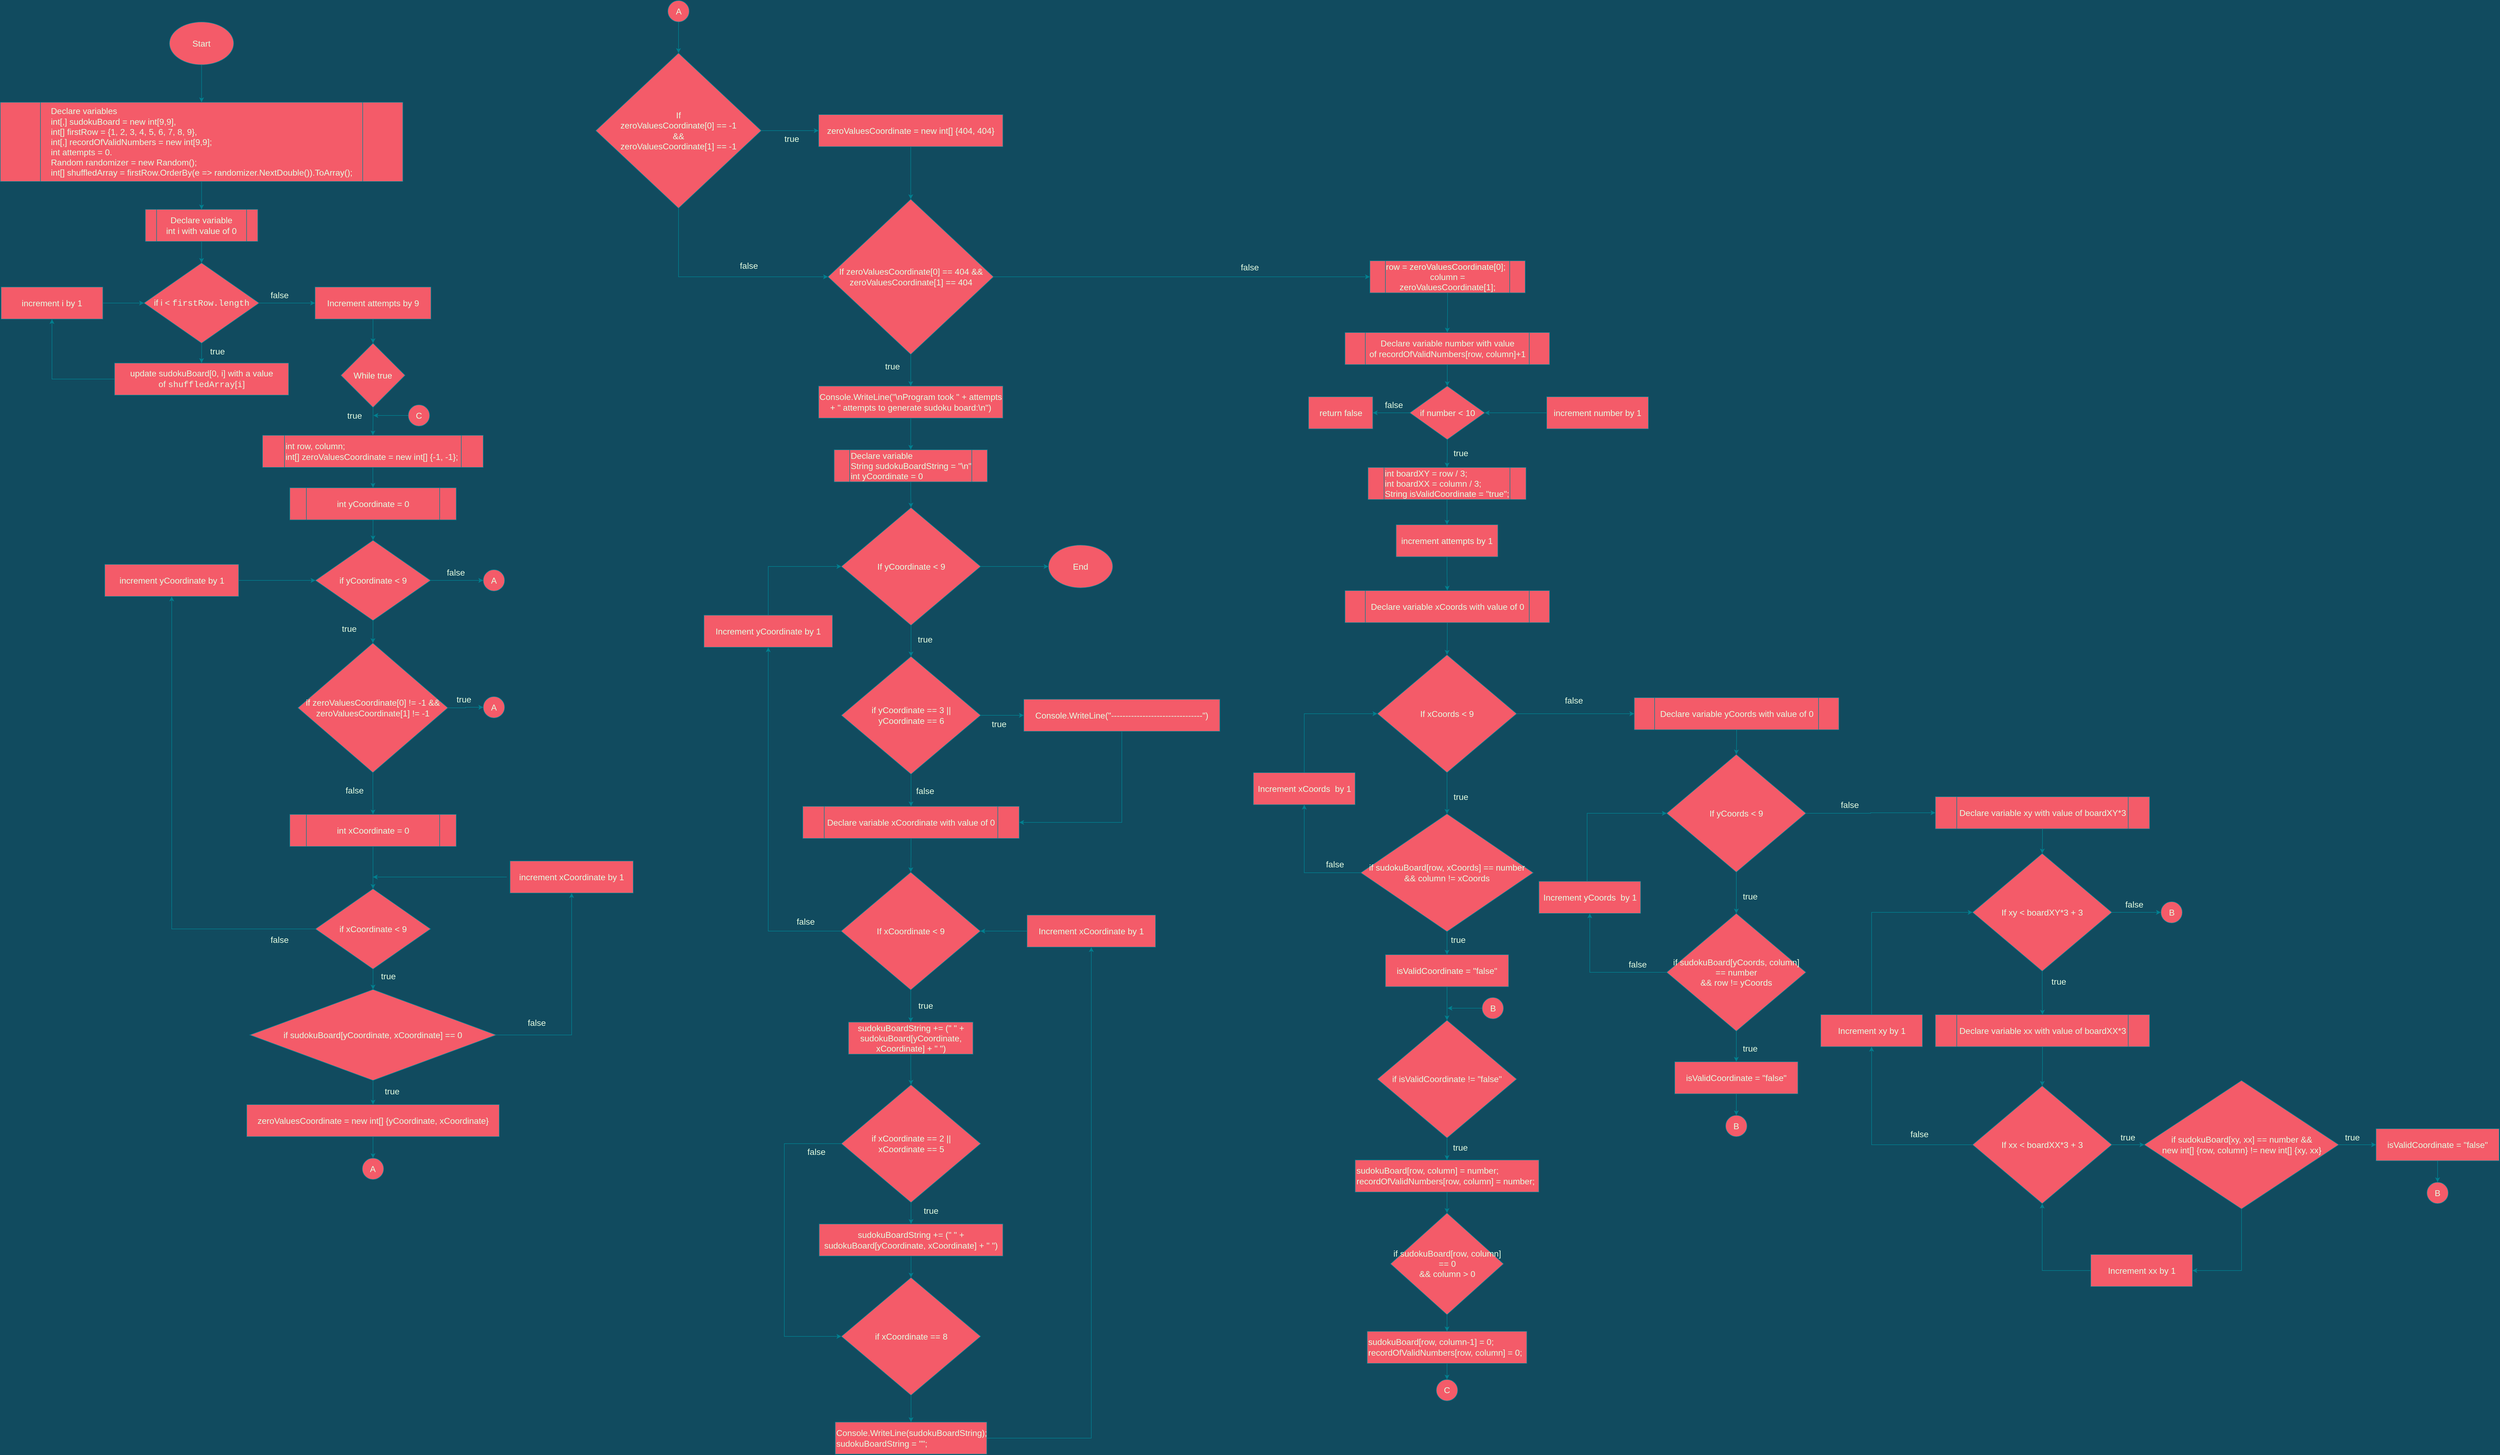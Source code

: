 <mxfile version="20.3.0" type="device"><diagram id="4uBYVRhfbMzgWSH67Emu" name="Page-1"><mxGraphModel dx="7740" dy="2875" grid="1" gridSize="10" guides="1" tooltips="1" connect="1" arrows="1" fold="1" page="1" pageScale="1" pageWidth="850" pageHeight="1100" background="#114B5F" math="0" shadow="0"><root><mxCell id="0"/><mxCell id="1" parent="0"/><mxCell id="w_xCJ8seb8NOehPTb8Fh-11" style="edgeStyle=orthogonalEdgeStyle;rounded=0;orthogonalLoop=1;jettySize=auto;html=1;strokeColor=#028090;fontColor=#E4FDE1;entryX=0.5;entryY=0;entryDx=0;entryDy=0;labelBackgroundColor=#114B5F;fontSize=16;" parent="1" source="w_xCJ8seb8NOehPTb8Fh-6" target="zDv0dn0oydeJiFZgx0tB-3" edge="1"><mxGeometry relative="1" as="geometry"><mxPoint x="-1200" y="1030" as="targetPoint"/></mxGeometry></mxCell><mxCell id="w_xCJ8seb8NOehPTb8Fh-6" value="&lt;span style=&quot;font-size: 16px;&quot; data-lucid-content=&quot;{&amp;quot;t&amp;quot;:&amp;quot;Increment attempts by 9&amp;quot;,&amp;quot;m&amp;quot;:[{&amp;quot;s&amp;quot;:0,&amp;quot;n&amp;quot;:&amp;quot;s&amp;quot;,&amp;quot;v&amp;quot;:22.222,&amp;quot;e&amp;quot;:10},{&amp;quot;s&amp;quot;:0,&amp;quot;n&amp;quot;:&amp;quot;c&amp;quot;,&amp;quot;v&amp;quot;:&amp;quot;3a414aff&amp;quot;,&amp;quot;e&amp;quot;:10},{&amp;quot;s&amp;quot;:18,&amp;quot;n&amp;quot;:&amp;quot;s&amp;quot;,&amp;quot;v&amp;quot;:22.222,&amp;quot;e&amp;quot;:23},{&amp;quot;s&amp;quot;:18,&amp;quot;n&amp;quot;:&amp;quot;c&amp;quot;,&amp;quot;v&amp;quot;:&amp;quot;3a414aff&amp;quot;,&amp;quot;e&amp;quot;:23},{&amp;quot;s&amp;quot;:10,&amp;quot;n&amp;quot;:&amp;quot;s&amp;quot;,&amp;quot;v&amp;quot;:18.667,&amp;quot;e&amp;quot;:18},{&amp;quot;s&amp;quot;:10,&amp;quot;n&amp;quot;:&amp;quot;c&amp;quot;,&amp;quot;v&amp;quot;:&amp;quot;#c62f52ff&amp;quot;,&amp;quot;e&amp;quot;:18}]}&quot; data-lucid-type=&quot;application/vnd.lucid.text&quot;&gt;&lt;span style=&quot;font-size: 16px;&quot;&gt;Increment &lt;/span&gt;&lt;span style=&quot;font-size: 16px;&quot;&gt;attempts&lt;/span&gt;&lt;span style=&quot;font-size: 16px;&quot;&gt; by 9&lt;/span&gt;&lt;/span&gt;" style="rounded=0;whiteSpace=wrap;html=1;fillColor=#F45B69;strokeColor=#028090;fontColor=#E4FDE1;fontSize=16;" parent="1" vertex="1"><mxGeometry x="-1334" y="915" width="216.5" height="60" as="geometry"/></mxCell><mxCell id="Jzy9JAeta_7Fr6nfhA6N-2" style="edgeStyle=orthogonalEdgeStyle;rounded=0;orthogonalLoop=1;jettySize=auto;html=1;entryX=0;entryY=0.5;entryDx=0;entryDy=0;strokeColor=#028090;fontColor=#E4FDE1;labelBackgroundColor=#114B5F;fontSize=16;" parent="1" source="w_xCJ8seb8NOehPTb8Fh-19" target="w_xCJ8seb8NOehPTb8Fh-34" edge="1"><mxGeometry relative="1" as="geometry"/></mxCell><mxCell id="Jzy9JAeta_7Fr6nfhA6N-17" style="edgeStyle=orthogonalEdgeStyle;rounded=0;orthogonalLoop=1;jettySize=auto;html=1;entryX=0;entryY=0.5;entryDx=0;entryDy=0;strokeColor=#028090;fontColor=#E4FDE1;labelBackgroundColor=#114B5F;fontSize=16;" parent="1" source="w_xCJ8seb8NOehPTb8Fh-19" target="Jzy9JAeta_7Fr6nfhA6N-7" edge="1"><mxGeometry relative="1" as="geometry"><mxPoint x="-655.5" y="910" as="targetPoint"/><Array as="points"><mxPoint x="-655" y="896"/></Array></mxGeometry></mxCell><mxCell id="w_xCJ8seb8NOehPTb8Fh-19" value="&lt;span style=&quot;font-size: 16px;&quot;&gt;If&lt;br style=&quot;font-size: 16px;&quot;&gt;zeroValuesCoordinate[0] == -1&lt;br style=&quot;font-size: 16px;&quot;&gt;&amp;amp;&amp;amp;&lt;br style=&quot;font-size: 16px;&quot;&gt;zeroValuesCoordinate[1] == -1&lt;/span&gt;" style="rhombus;whiteSpace=wrap;html=1;rounded=0;fillColor=#F45B69;strokeColor=#028090;fontColor=#E4FDE1;fontSize=16;" parent="1" vertex="1"><mxGeometry x="-810" y="478" width="309" height="290" as="geometry"/></mxCell><mxCell id="Jzy9JAeta_7Fr6nfhA6N-9" style="edgeStyle=orthogonalEdgeStyle;rounded=0;orthogonalLoop=1;jettySize=auto;html=1;entryX=0.5;entryY=0;entryDx=0;entryDy=0;strokeColor=#028090;fontColor=#E4FDE1;labelBackgroundColor=#114B5F;fontSize=16;" parent="1" source="w_xCJ8seb8NOehPTb8Fh-34" target="Jzy9JAeta_7Fr6nfhA6N-7" edge="1"><mxGeometry relative="1" as="geometry"/></mxCell><mxCell id="w_xCJ8seb8NOehPTb8Fh-34" value="&lt;span style=&quot;font-size: 16px;&quot;&gt;zeroValuesCoordinate = new int[] {404, 404}&lt;/span&gt;" style="rounded=0;whiteSpace=wrap;html=1;fillColor=#F45B69;strokeColor=#028090;fontColor=#E4FDE1;fontSize=16;" parent="1" vertex="1"><mxGeometry x="-394" y="593" width="344" height="60" as="geometry"/></mxCell><mxCell id="XGgSb5j0BsaBfb-WSm_i-59" style="edgeStyle=orthogonalEdgeStyle;rounded=0;orthogonalLoop=1;jettySize=auto;html=1;entryX=0.5;entryY=0;entryDx=0;entryDy=0;fontSize=16;labelBackgroundColor=#114B5F;strokeColor=#028090;fontColor=#E4FDE1;" edge="1" parent="1" source="w_xCJ8seb8NOehPTb8Fh-60" target="XGgSb5j0BsaBfb-WSm_i-5"><mxGeometry relative="1" as="geometry"/></mxCell><mxCell id="w_xCJ8seb8NOehPTb8Fh-60" value="&lt;span style=&quot;font-size: 16px;&quot;&gt;C&lt;/span&gt;&lt;span style=&quot;font-size: 16px;&quot;&gt;onsole.WriteLine(&lt;/span&gt;&lt;span style=&quot;font-size: 16px;&quot;&gt;&quot;\nProgram took &quot;&lt;/span&gt;&lt;span style=&quot;font-size: 16px;&quot;&gt;&amp;nbsp;&lt;/span&gt;&lt;span style=&quot;font-size: 16px;&quot;&gt;+&lt;/span&gt;&lt;span style=&quot;font-size: 16px;&quot;&gt;&amp;nbsp;&lt;/span&gt;&lt;span style=&quot;font-size: 16px;&quot;&gt;attempts&lt;br style=&quot;font-size: 16px;&quot;&gt;&lt;/span&gt;&lt;span style=&quot;font-size: 16px;&quot;&gt;+&lt;/span&gt;&lt;span style=&quot;font-size: 16px;&quot;&gt;&amp;nbsp;&lt;/span&gt;&lt;span style=&quot;font-size: 16px;&quot;&gt;&quot;&amp;nbsp;&lt;/span&gt;&lt;span style=&quot;font-size: 16px;&quot;&gt;attempts to generate sudoku board:\n&lt;/span&gt;&lt;span style=&quot;font-size: 16px;&quot;&gt;&quot;&lt;/span&gt;&lt;span style=&quot;font-size: 16px;&quot;&gt;)&lt;/span&gt;" style="rounded=0;whiteSpace=wrap;html=1;fillColor=#F45B69;strokeColor=#028090;fontColor=#E4FDE1;fontSize=16;" parent="1" vertex="1"><mxGeometry x="-394" y="1100" width="344" height="60" as="geometry"/></mxCell><mxCell id="hF7gnBb6DHJdueTvWQZA-14" style="edgeStyle=orthogonalEdgeStyle;rounded=0;orthogonalLoop=1;jettySize=auto;html=1;entryX=0.5;entryY=0;entryDx=0;entryDy=0;strokeColor=#028090;fontColor=#E4FDE1;labelBackgroundColor=#114B5F;fontSize=16;" parent="1" source="hF7gnBb6DHJdueTvWQZA-15" target="hF7gnBb6DHJdueTvWQZA-17" edge="1"><mxGeometry relative="1" as="geometry"/></mxCell><mxCell id="hF7gnBb6DHJdueTvWQZA-15" value="&lt;span data-lucid-content=&quot;{&amp;quot;t&amp;quot;:&amp;quot;Start&amp;quot;,&amp;quot;m&amp;quot;:[{&amp;quot;s&amp;quot;:0,&amp;quot;n&amp;quot;:&amp;quot;s&amp;quot;,&amp;quot;v&amp;quot;:22.222,&amp;quot;e&amp;quot;:5},{&amp;quot;s&amp;quot;:0,&amp;quot;n&amp;quot;:&amp;quot;c&amp;quot;,&amp;quot;v&amp;quot;:&amp;quot;3a414aff&amp;quot;,&amp;quot;e&amp;quot;:5}]}&quot; data-lucid-type=&quot;application/vnd.lucid.text&quot; style=&quot;font-size: 16px;&quot;&gt;&lt;span style=&quot;font-size: 16px;&quot;&gt;Start&lt;/span&gt;&lt;/span&gt;" style="ellipse;whiteSpace=wrap;html=1;rounded=0;fillColor=#F45B69;strokeColor=#028090;fontColor=#E4FDE1;fontSize=16;" parent="1" vertex="1"><mxGeometry x="-1605.75" y="420" width="120" height="80" as="geometry"/></mxCell><mxCell id="zDv0dn0oydeJiFZgx0tB-2" style="edgeStyle=orthogonalEdgeStyle;rounded=0;orthogonalLoop=1;jettySize=auto;html=1;entryX=0.5;entryY=0;entryDx=0;entryDy=0;fontSize=16;strokeColor=#028090;fontColor=#E4FDE1;labelBackgroundColor=#114B5F;" parent="1" source="hF7gnBb6DHJdueTvWQZA-17" target="hF7gnBb6DHJdueTvWQZA-21" edge="1"><mxGeometry relative="1" as="geometry"/></mxCell><mxCell id="hF7gnBb6DHJdueTvWQZA-17" value="&lt;div style=&quot;text-align: left; font-size: 16px;&quot;&gt;&lt;span style=&quot;background-color: initial; font-size: 16px;&quot;&gt;&lt;font style=&quot;font-size: 16px;&quot;&gt;Declare variables&lt;/font&gt;&lt;/span&gt;&lt;/div&gt;&lt;span style=&quot;font-size: 16px;&quot; data-lucid-content=&quot;{&amp;quot;t&amp;quot;:&amp;quot;Declare variables sudokuBoard with value of new int[9,9], firstRow with value of {1, 2, 3, 4, 5, 6, 7, 8, 9}, zeroValuesCoordinate with value of new int[2], int attempts with value of 0. &amp;quot;,&amp;quot;m&amp;quot;:[{&amp;quot;s&amp;quot;:0,&amp;quot;n&amp;quot;:&amp;quot;p&amp;quot;,&amp;quot;v&amp;quot;:1.131},{&amp;quot;s&amp;quot;:0,&amp;quot;n&amp;quot;:&amp;quot;a&amp;quot;,&amp;quot;v&amp;quot;:&amp;quot;left&amp;quot;},{&amp;quot;s&amp;quot;:0,&amp;quot;n&amp;quot;:&amp;quot;s&amp;quot;,&amp;quot;v&amp;quot;:22.222,&amp;quot;e&amp;quot;:18},{&amp;quot;s&amp;quot;:0,&amp;quot;n&amp;quot;:&amp;quot;c&amp;quot;,&amp;quot;v&amp;quot;:&amp;quot;3a414aff&amp;quot;,&amp;quot;e&amp;quot;:18},{&amp;quot;s&amp;quot;:18,&amp;quot;n&amp;quot;:&amp;quot;s&amp;quot;,&amp;quot;v&amp;quot;:18.667,&amp;quot;e&amp;quot;:30},{&amp;quot;s&amp;quot;:18,&amp;quot;n&amp;quot;:&amp;quot;c&amp;quot;,&amp;quot;v&amp;quot;:&amp;quot;#c62f52ff&amp;quot;,&amp;quot;e&amp;quot;:29},{&amp;quot;s&amp;quot;:29,&amp;quot;n&amp;quot;:&amp;quot;c&amp;quot;,&amp;quot;v&amp;quot;:&amp;quot;#999f9fff&amp;quot;,&amp;quot;e&amp;quot;:30},{&amp;quot;s&amp;quot;:30,&amp;quot;n&amp;quot;:&amp;quot;s&amp;quot;,&amp;quot;v&amp;quot;:22.222,&amp;quot;e&amp;quot;:43},{&amp;quot;s&amp;quot;:30,&amp;quot;n&amp;quot;:&amp;quot;c&amp;quot;,&amp;quot;v&amp;quot;:&amp;quot;3a414aff&amp;quot;,&amp;quot;e&amp;quot;:43},{&amp;quot;s&amp;quot;:43,&amp;quot;n&amp;quot;:&amp;quot;c&amp;quot;,&amp;quot;v&amp;quot;:&amp;quot;#999f9fff&amp;quot;,&amp;quot;e&amp;quot;:44},{&amp;quot;s&amp;quot;:43,&amp;quot;n&amp;quot;:&amp;quot;s&amp;quot;,&amp;quot;v&amp;quot;:18.667,&amp;quot;e&amp;quot;:56},{&amp;quot;s&amp;quot;:44,&amp;quot;n&amp;quot;:&amp;quot;c&amp;quot;,&amp;quot;v&amp;quot;:&amp;quot;#c7910cff&amp;quot;,&amp;quot;e&amp;quot;:47},{&amp;quot;s&amp;quot;:47,&amp;quot;n&amp;quot;:&amp;quot;c&amp;quot;,&amp;quot;v&amp;quot;:&amp;quot;#999f9fff&amp;quot;,&amp;quot;e&amp;quot;:48},{&amp;quot;s&amp;quot;:48,&amp;quot;n&amp;quot;:&amp;quot;c&amp;quot;,&amp;quot;v&amp;quot;:&amp;quot;#a85ff1ff&amp;quot;,&amp;quot;e&amp;quot;:51},{&amp;quot;s&amp;quot;:51,&amp;quot;n&amp;quot;:&amp;quot;c&amp;quot;,&amp;quot;v&amp;quot;:&amp;quot;#aeb2b2ff&amp;quot;,&amp;quot;e&amp;quot;:52},{&amp;quot;s&amp;quot;:52,&amp;quot;n&amp;quot;:&amp;quot;c&amp;quot;,&amp;quot;v&amp;quot;:&amp;quot;#d4770cff&amp;quot;,&amp;quot;e&amp;quot;:53},{&amp;quot;s&amp;quot;:53,&amp;quot;n&amp;quot;:&amp;quot;c&amp;quot;,&amp;quot;v&amp;quot;:&amp;quot;#aeb2b2ff&amp;quot;,&amp;quot;e&amp;quot;:54},{&amp;quot;s&amp;quot;:54,&amp;quot;n&amp;quot;:&amp;quot;c&amp;quot;,&amp;quot;v&amp;quot;:&amp;quot;#d4770cff&amp;quot;,&amp;quot;e&amp;quot;:55},{&amp;quot;s&amp;quot;:55,&amp;quot;n&amp;quot;:&amp;quot;c&amp;quot;,&amp;quot;v&amp;quot;:&amp;quot;#aeb2b2ff&amp;quot;,&amp;quot;e&amp;quot;:56},{&amp;quot;s&amp;quot;:56,&amp;quot;n&amp;quot;:&amp;quot;s&amp;quot;,&amp;quot;v&amp;quot;:22.222,&amp;quot;e&amp;quot;:57},{&amp;quot;s&amp;quot;:56,&amp;quot;n&amp;quot;:&amp;quot;c&amp;quot;,&amp;quot;v&amp;quot;:&amp;quot;3a414aff&amp;quot;,&amp;quot;e&amp;quot;:57},{&amp;quot;s&amp;quot;:57,&amp;quot;n&amp;quot;:&amp;quot;s&amp;quot;,&amp;quot;v&amp;quot;:18.667,&amp;quot;e&amp;quot;:67},{&amp;quot;s&amp;quot;:57,&amp;quot;n&amp;quot;:&amp;quot;c&amp;quot;,&amp;quot;v&amp;quot;:&amp;quot;#aeb2b2ff&amp;quot;,&amp;quot;e&amp;quot;:58},{&amp;quot;s&amp;quot;:58,&amp;quot;n&amp;quot;:&amp;quot;c&amp;quot;,&amp;quot;v&amp;quot;:&amp;quot;#c62f52ff&amp;quot;,&amp;quot;e&amp;quot;:66},{&amp;quot;s&amp;quot;:66,&amp;quot;n&amp;quot;:&amp;quot;c&amp;quot;,&amp;quot;v&amp;quot;:&amp;quot;#999f9fff&amp;quot;,&amp;quot;e&amp;quot;:67},{&amp;quot;s&amp;quot;:67,&amp;quot;n&amp;quot;:&amp;quot;s&amp;quot;,&amp;quot;v&amp;quot;:22.222,&amp;quot;e&amp;quot;:80},{&amp;quot;s&amp;quot;:67,&amp;quot;n&amp;quot;:&amp;quot;c&amp;quot;,&amp;quot;v&amp;quot;:&amp;quot;3a414aff&amp;quot;,&amp;quot;e&amp;quot;:80},{&amp;quot;s&amp;quot;:80,&amp;quot;n&amp;quot;:&amp;quot;c&amp;quot;,&amp;quot;v&amp;quot;:&amp;quot;#999f9fff&amp;quot;,&amp;quot;e&amp;quot;:81},{&amp;quot;s&amp;quot;:80,&amp;quot;n&amp;quot;:&amp;quot;s&amp;quot;,&amp;quot;v&amp;quot;:18.667,&amp;quot;e&amp;quot;:108},{&amp;quot;s&amp;quot;:81,&amp;quot;n&amp;quot;:&amp;quot;c&amp;quot;,&amp;quot;v&amp;quot;:&amp;quot;#aeb2b2ff&amp;quot;,&amp;quot;e&amp;quot;:82},{&amp;quot;s&amp;quot;:82,&amp;quot;n&amp;quot;:&amp;quot;c&amp;quot;,&amp;quot;v&amp;quot;:&amp;quot;#d4770cff&amp;quot;,&amp;quot;e&amp;quot;:83},{&amp;quot;s&amp;quot;:83,&amp;quot;n&amp;quot;:&amp;quot;c&amp;quot;,&amp;quot;v&amp;quot;:&amp;quot;#aeb2b2ff&amp;quot;,&amp;quot;e&amp;quot;:84},{&amp;quot;s&amp;quot;:84,&amp;quot;n&amp;quot;:&amp;quot;c&amp;quot;,&amp;quot;v&amp;quot;:&amp;quot;#999f9fff&amp;quot;,&amp;quot;e&amp;quot;:85},{&amp;quot;s&amp;quot;:85,&amp;quot;n&amp;quot;:&amp;quot;c&amp;quot;,&amp;quot;v&amp;quot;:&amp;quot;#d4770cff&amp;quot;,&amp;quot;e&amp;quot;:86},{&amp;quot;s&amp;quot;:86,&amp;quot;n&amp;quot;:&amp;quot;c&amp;quot;,&amp;quot;v&amp;quot;:&amp;quot;#aeb2b2ff&amp;quot;,&amp;quot;e&amp;quot;:87},{&amp;quot;s&amp;quot;:87,&amp;quot;n&amp;quot;:&amp;quot;c&amp;quot;,&amp;quot;v&amp;quot;:&amp;quot;#999f9fff&amp;quot;,&amp;quot;e&amp;quot;:88},{&amp;quot;s&amp;quot;:88,&amp;quot;n&amp;quot;:&amp;quot;c&amp;quot;,&amp;quot;v&amp;quot;:&amp;quot;#d4770cff&amp;quot;,&amp;quot;e&amp;quot;:89},{&amp;quot;s&amp;quot;:89,&amp;quot;n&amp;quot;:&amp;quot;c&amp;quot;,&amp;quot;v&amp;quot;:&amp;quot;#aeb2b2ff&amp;quot;,&amp;quot;e&amp;quot;:90},{&amp;quot;s&amp;quot;:90,&amp;quot;n&amp;quot;:&amp;quot;c&amp;quot;,&amp;quot;v&amp;quot;:&amp;quot;#999f9fff&amp;quot;,&amp;quot;e&amp;quot;:91},{&amp;quot;s&amp;quot;:91,&amp;quot;n&amp;quot;:&amp;quot;c&amp;quot;,&amp;quot;v&amp;quot;:&amp;quot;#d4770cff&amp;quot;,&amp;quot;e&amp;quot;:92},{&amp;quot;s&amp;quot;:92,&amp;quot;n&amp;quot;:&amp;quot;c&amp;quot;,&amp;quot;v&amp;quot;:&amp;quot;#aeb2b2ff&amp;quot;,&amp;quot;e&amp;quot;:93},{&amp;quot;s&amp;quot;:93,&amp;quot;n&amp;quot;:&amp;quot;c&amp;quot;,&amp;quot;v&amp;quot;:&amp;quot;#999f9fff&amp;quot;,&amp;quot;e&amp;quot;:94},{&amp;quot;s&amp;quot;:94,&amp;quot;n&amp;quot;:&amp;quot;c&amp;quot;,&amp;quot;v&amp;quot;:&amp;quot;#d4770cff&amp;quot;,&amp;quot;e&amp;quot;:95},{&amp;quot;s&amp;quot;:95,&amp;quot;n&amp;quot;:&amp;quot;c&amp;quot;,&amp;quot;v&amp;quot;:&amp;quot;#aeb2b2ff&amp;quot;,&amp;quot;e&amp;quot;:96},{&amp;quot;s&amp;quot;:96,&amp;quot;n&amp;quot;:&amp;quot;c&amp;quot;,&amp;quot;v&amp;quot;:&amp;quot;#999f9fff&amp;quot;,&amp;quot;e&amp;quot;:97},{&amp;quot;s&amp;quot;:97,&amp;quot;n&amp;quot;:&amp;quot;c&amp;quot;,&amp;quot;v&amp;quot;:&amp;quot;#d4770cff&amp;quot;,&amp;quot;e&amp;quot;:98},{&amp;quot;s&amp;quot;:98,&amp;quot;n&amp;quot;:&amp;quot;c&amp;quot;,&amp;quot;v&amp;quot;:&amp;quot;#aeb2b2ff&amp;quot;,&amp;quot;e&amp;quot;:99},{&amp;quot;s&amp;quot;:99,&amp;quot;n&amp;quot;:&amp;quot;c&amp;quot;,&amp;quot;v&amp;quot;:&amp;quot;#999f9fff&amp;quot;,&amp;quot;e&amp;quot;:100},{&amp;quot;s&amp;quot;:100,&amp;quot;n&amp;quot;:&amp;quot;c&amp;quot;,&amp;quot;v&amp;quot;:&amp;quot;#d4770cff&amp;quot;,&amp;quot;e&amp;quot;:101},{&amp;quot;s&amp;quot;:101,&amp;quot;n&amp;quot;:&amp;quot;c&amp;quot;,&amp;quot;v&amp;quot;:&amp;quot;#aeb2b2ff&amp;quot;,&amp;quot;e&amp;quot;:102},{&amp;quot;s&amp;quot;:102,&amp;quot;n&amp;quot;:&amp;quot;c&amp;quot;,&amp;quot;v&amp;quot;:&amp;quot;#999f9fff&amp;quot;,&amp;quot;e&amp;quot;:103},{&amp;quot;s&amp;quot;:103,&amp;quot;n&amp;quot;:&amp;quot;c&amp;quot;,&amp;quot;v&amp;quot;:&amp;quot;#d4770cff&amp;quot;,&amp;quot;e&amp;quot;:104},{&amp;quot;s&amp;quot;:104,&amp;quot;n&amp;quot;:&amp;quot;c&amp;quot;,&amp;quot;v&amp;quot;:&amp;quot;#aeb2b2ff&amp;quot;,&amp;quot;e&amp;quot;:105},{&amp;quot;s&amp;quot;:105,&amp;quot;n&amp;quot;:&amp;quot;c&amp;quot;,&amp;quot;v&amp;quot;:&amp;quot;#999f9fff&amp;quot;,&amp;quot;e&amp;quot;:106},{&amp;quot;s&amp;quot;:106,&amp;quot;n&amp;quot;:&amp;quot;c&amp;quot;,&amp;quot;v&amp;quot;:&amp;quot;#d4770cff&amp;quot;,&amp;quot;e&amp;quot;:107},{&amp;quot;s&amp;quot;:107,&amp;quot;n&amp;quot;:&amp;quot;c&amp;quot;,&amp;quot;v&amp;quot;:&amp;quot;#aeb2b2ff&amp;quot;,&amp;quot;e&amp;quot;:108},{&amp;quot;s&amp;quot;:108,&amp;quot;n&amp;quot;:&amp;quot;s&amp;quot;,&amp;quot;v&amp;quot;:22.222,&amp;quot;e&amp;quot;:109},{&amp;quot;s&amp;quot;:108,&amp;quot;n&amp;quot;:&amp;quot;c&amp;quot;,&amp;quot;v&amp;quot;:&amp;quot;3a414aff&amp;quot;,&amp;quot;e&amp;quot;:109},{&amp;quot;s&amp;quot;:109,&amp;quot;n&amp;quot;:&amp;quot;s&amp;quot;,&amp;quot;v&amp;quot;:18.667,&amp;quot;e&amp;quot;:131},{&amp;quot;s&amp;quot;:109,&amp;quot;n&amp;quot;:&amp;quot;c&amp;quot;,&amp;quot;v&amp;quot;:&amp;quot;#aeb2b2ff&amp;quot;,&amp;quot;e&amp;quot;:110},{&amp;quot;s&amp;quot;:110,&amp;quot;n&amp;quot;:&amp;quot;c&amp;quot;,&amp;quot;v&amp;quot;:&amp;quot;#c62f52ff&amp;quot;,&amp;quot;e&amp;quot;:130},{&amp;quot;s&amp;quot;:130,&amp;quot;n&amp;quot;:&amp;quot;c&amp;quot;,&amp;quot;v&amp;quot;:&amp;quot;#999f9fff&amp;quot;,&amp;quot;e&amp;quot;:131},{&amp;quot;s&amp;quot;:131,&amp;quot;n&amp;quot;:&amp;quot;s&amp;quot;,&amp;quot;v&amp;quot;:22.222,&amp;quot;e&amp;quot;:144},{&amp;quot;s&amp;quot;:131,&amp;quot;n&amp;quot;:&amp;quot;c&amp;quot;,&amp;quot;v&amp;quot;:&amp;quot;3a414aff&amp;quot;,&amp;quot;e&amp;quot;:144},{&amp;quot;s&amp;quot;:144,&amp;quot;n&amp;quot;:&amp;quot;c&amp;quot;,&amp;quot;v&amp;quot;:&amp;quot;#999f9fff&amp;quot;,&amp;quot;e&amp;quot;:145},{&amp;quot;s&amp;quot;:144,&amp;quot;n&amp;quot;:&amp;quot;s&amp;quot;,&amp;quot;v&amp;quot;:18.667,&amp;quot;e&amp;quot;:155},{&amp;quot;s&amp;quot;:145,&amp;quot;n&amp;quot;:&amp;quot;c&amp;quot;,&amp;quot;v&amp;quot;:&amp;quot;#c7910cff&amp;quot;,&amp;quot;e&amp;quot;:148},{&amp;quot;s&amp;quot;:148,&amp;quot;n&amp;quot;:&amp;quot;c&amp;quot;,&amp;quot;v&amp;quot;:&amp;quot;#999f9fff&amp;quot;,&amp;quot;e&amp;quot;:149},{&amp;quot;s&amp;quot;:149,&amp;quot;n&amp;quot;:&amp;quot;c&amp;quot;,&amp;quot;v&amp;quot;:&amp;quot;#a85ff1ff&amp;quot;,&amp;quot;e&amp;quot;:152},{&amp;quot;s&amp;quot;:152,&amp;quot;n&amp;quot;:&amp;quot;c&amp;quot;,&amp;quot;v&amp;quot;:&amp;quot;#aeb2b2ff&amp;quot;,&amp;quot;e&amp;quot;:153},{&amp;quot;s&amp;quot;:153,&amp;quot;n&amp;quot;:&amp;quot;c&amp;quot;,&amp;quot;v&amp;quot;:&amp;quot;#d4770cff&amp;quot;,&amp;quot;e&amp;quot;:154},{&amp;quot;s&amp;quot;:154,&amp;quot;n&amp;quot;:&amp;quot;c&amp;quot;,&amp;quot;v&amp;quot;:&amp;quot;#aeb2b2ff&amp;quot;,&amp;quot;e&amp;quot;:155},{&amp;quot;s&amp;quot;:155,&amp;quot;n&amp;quot;:&amp;quot;s&amp;quot;,&amp;quot;v&amp;quot;:22.222,&amp;quot;e&amp;quot;:156},{&amp;quot;s&amp;quot;:155,&amp;quot;n&amp;quot;:&amp;quot;c&amp;quot;,&amp;quot;v&amp;quot;:&amp;quot;3a414aff&amp;quot;,&amp;quot;e&amp;quot;:156},{&amp;quot;s&amp;quot;:157,&amp;quot;n&amp;quot;:&amp;quot;c&amp;quot;,&amp;quot;v&amp;quot;:&amp;quot;#a85ff1ff&amp;quot;,&amp;quot;e&amp;quot;:160},{&amp;quot;s&amp;quot;:160,&amp;quot;n&amp;quot;:&amp;quot;c&amp;quot;,&amp;quot;v&amp;quot;:&amp;quot;#999f9fff&amp;quot;,&amp;quot;e&amp;quot;:161},{&amp;quot;s&amp;quot;:161,&amp;quot;n&amp;quot;:&amp;quot;c&amp;quot;,&amp;quot;v&amp;quot;:&amp;quot;#c62f52ff&amp;quot;,&amp;quot;e&amp;quot;:169},{&amp;quot;s&amp;quot;:169,&amp;quot;n&amp;quot;:&amp;quot;c&amp;quot;,&amp;quot;v&amp;quot;:&amp;quot;#999f9fff&amp;quot;,&amp;quot;e&amp;quot;:170},{&amp;quot;s&amp;quot;:170,&amp;quot;n&amp;quot;:&amp;quot;s&amp;quot;,&amp;quot;v&amp;quot;:22.222,&amp;quot;e&amp;quot;:183},{&amp;quot;s&amp;quot;:170,&amp;quot;n&amp;quot;:&amp;quot;c&amp;quot;,&amp;quot;v&amp;quot;:&amp;quot;3a414aff&amp;quot;,&amp;quot;e&amp;quot;:183},{&amp;quot;s&amp;quot;:183,&amp;quot;n&amp;quot;:&amp;quot;c&amp;quot;,&amp;quot;v&amp;quot;:&amp;quot;#999f9fff&amp;quot;,&amp;quot;e&amp;quot;:184},{&amp;quot;s&amp;quot;:183,&amp;quot;n&amp;quot;:&amp;quot;s&amp;quot;,&amp;quot;v&amp;quot;:18.667,&amp;quot;e&amp;quot;:185},{&amp;quot;s&amp;quot;:184,&amp;quot;n&amp;quot;:&amp;quot;c&amp;quot;,&amp;quot;v&amp;quot;:&amp;quot;#d4770cff&amp;quot;,&amp;quot;e&amp;quot;:185},{&amp;quot;s&amp;quot;:185,&amp;quot;n&amp;quot;:&amp;quot;s&amp;quot;,&amp;quot;v&amp;quot;:22.222,&amp;quot;e&amp;quot;:186},{&amp;quot;s&amp;quot;:185,&amp;quot;n&amp;quot;:&amp;quot;c&amp;quot;,&amp;quot;v&amp;quot;:&amp;quot;3a414aff&amp;quot;,&amp;quot;e&amp;quot;:186},{&amp;quot;s&amp;quot;:186,&amp;quot;n&amp;quot;:&amp;quot;c&amp;quot;,&amp;quot;v&amp;quot;:&amp;quot;#aeb2b2ff&amp;quot;,&amp;quot;e&amp;quot;:187},{&amp;quot;s&amp;quot;:186,&amp;quot;n&amp;quot;:&amp;quot;s&amp;quot;,&amp;quot;v&amp;quot;:18.667,&amp;quot;e&amp;quot;:187},{&amp;quot;s&amp;quot;:156,&amp;quot;n&amp;quot;:&amp;quot;s&amp;quot;,&amp;quot;v&amp;quot;:18.667,&amp;quot;e&amp;quot;:170},{&amp;quot;s&amp;quot;:156,&amp;quot;n&amp;quot;:&amp;quot;c&amp;quot;,&amp;quot;v&amp;quot;:&amp;quot;#aeb2b2ff&amp;quot;,&amp;quot;e&amp;quot;:157}]}&quot; data-lucid-type=&quot;application/vnd.lucid.text&quot;&gt;&lt;font style=&quot;font-size: 16px;&quot;&gt;&lt;div style=&quot;font-size: 16px; text-align: left;&quot;&gt;&lt;span style=&quot;background-color: initial; font-size: 16px;&quot;&gt;int&lt;/span&gt;&lt;span style=&quot;background-color: initial; font-size: 16px;&quot;&gt;[,]&lt;/span&gt;&lt;span style=&quot;background-color: initial; font-size: 16px;&quot;&gt; sudokuBoard&lt;/span&gt;&lt;span style=&quot;background-color: initial; font-size: 16px;&quot;&gt; &lt;/span&gt;&lt;span style=&quot;background-color: initial; font-size: 16px;&quot;&gt;=&lt;/span&gt;&lt;span style=&quot;background-color: initial; font-size: 16px;&quot;&gt; &lt;/span&gt;&lt;span style=&quot;background-color: initial; font-size: 16px;&quot;&gt;new&lt;/span&gt;&lt;span style=&quot;background-color: initial; font-size: 16px;&quot;&gt; &lt;/span&gt;&lt;span style=&quot;background-color: initial; font-size: 16px;&quot;&gt;int&lt;/span&gt;&lt;span style=&quot;background-color: initial; font-size: 16px;&quot;&gt;[&lt;/span&gt;&lt;span style=&quot;background-color: initial; font-size: 16px;&quot;&gt;9&lt;/span&gt;&lt;span style=&quot;background-color: initial; font-size: 16px;&quot;&gt;,&lt;/span&gt;&lt;span style=&quot;background-color: initial; font-size: 16px;&quot;&gt;9&lt;/span&gt;&lt;span style=&quot;background-color: initial; font-size: 16px;&quot;&gt;]&lt;/span&gt;&lt;span style=&quot;background-color: initial; font-size: 16px;&quot;&gt;,&lt;/span&gt;&lt;/div&gt;&lt;div style=&quot;font-size: 16px; text-align: left;&quot;&gt;&lt;span style=&quot;background-color: initial; font-size: 16px;&quot;&gt;int[] firstRow =&lt;/span&gt;&lt;span style=&quot;background-color: initial; font-size: 16px;&quot;&gt;&amp;nbsp;&lt;/span&gt;&lt;span style=&quot;background-color: initial; font-size: 16px;&quot;&gt;{&lt;/span&gt;&lt;span style=&quot;background-color: initial; font-size: 16px;&quot;&gt;1&lt;/span&gt;&lt;span style=&quot;background-color: initial; font-size: 16px;&quot;&gt;,&lt;/span&gt;&lt;span style=&quot;background-color: initial; font-size: 16px;&quot;&gt; &lt;/span&gt;&lt;span style=&quot;background-color: initial; font-size: 16px;&quot;&gt;2&lt;/span&gt;&lt;span style=&quot;background-color: initial; font-size: 16px;&quot;&gt;,&lt;/span&gt;&lt;span style=&quot;background-color: initial; font-size: 16px;&quot;&gt; &lt;/span&gt;&lt;span style=&quot;background-color: initial; font-size: 16px;&quot;&gt;3&lt;/span&gt;&lt;span style=&quot;background-color: initial; font-size: 16px;&quot;&gt;,&lt;/span&gt;&lt;span style=&quot;background-color: initial; font-size: 16px;&quot;&gt; &lt;/span&gt;&lt;span style=&quot;background-color: initial; font-size: 16px;&quot;&gt;4&lt;/span&gt;&lt;span style=&quot;background-color: initial; font-size: 16px;&quot;&gt;,&lt;/span&gt;&lt;span style=&quot;background-color: initial; font-size: 16px;&quot;&gt; &lt;/span&gt;&lt;span style=&quot;background-color: initial; font-size: 16px;&quot;&gt;5&lt;/span&gt;&lt;span style=&quot;background-color: initial; font-size: 16px;&quot;&gt;,&lt;/span&gt;&lt;span style=&quot;background-color: initial; font-size: 16px;&quot;&gt; &lt;/span&gt;&lt;span style=&quot;background-color: initial; font-size: 16px;&quot;&gt;6&lt;/span&gt;&lt;span style=&quot;background-color: initial; font-size: 16px;&quot;&gt;,&lt;/span&gt;&lt;span style=&quot;background-color: initial; font-size: 16px;&quot;&gt; &lt;/span&gt;&lt;span style=&quot;background-color: initial; font-size: 16px;&quot;&gt;7&lt;/span&gt;&lt;span style=&quot;background-color: initial; font-size: 16px;&quot;&gt;,&lt;/span&gt;&lt;span style=&quot;background-color: initial; font-size: 16px;&quot;&gt; &lt;/span&gt;&lt;span style=&quot;background-color: initial; font-size: 16px;&quot;&gt;8&lt;/span&gt;&lt;span style=&quot;background-color: initial; font-size: 16px;&quot;&gt;,&lt;/span&gt;&lt;span style=&quot;background-color: initial; font-size: 16px;&quot;&gt; &lt;/span&gt;&lt;span style=&quot;background-color: initial; font-size: 16px;&quot;&gt;9&lt;/span&gt;&lt;span style=&quot;background-color: initial; font-size: 16px;&quot;&gt;}&lt;/span&gt;&lt;span style=&quot;background-color: initial; font-size: 16px;&quot;&gt;,&lt;/span&gt;&lt;/div&gt;&lt;div style=&quot;font-size: 16px; text-align: left;&quot;&gt;&lt;span style=&quot;background-color: initial; font-size: 16px;&quot;&gt;int[,] recordOfValidNumbers = new int[9,9];&lt;br style=&quot;font-size: 16px;&quot;&gt;&lt;/span&gt;&lt;/div&gt;&lt;div style=&quot;font-size: 16px; text-align: left;&quot;&gt;&lt;span style=&quot;background-color: initial; font-size: 16px;&quot;&gt;int&lt;/span&gt;&lt;span style=&quot;background-color: initial; font-size: 16px;&quot;&gt; &lt;/span&gt;&lt;span style=&quot;background-color: initial; font-size: 16px;&quot;&gt;attempts&lt;/span&gt;&lt;span style=&quot;background-color: initial; font-size: 16px;&quot;&gt; &lt;/span&gt;&lt;span style=&quot;background-color: initial; font-size: 16px;&quot;&gt;=&lt;/span&gt;&lt;span style=&quot;background-color: initial; font-size: 16px;&quot;&gt; &lt;/span&gt;&lt;span style=&quot;background-color: initial; font-size: 16px;&quot;&gt;0&lt;/span&gt;&lt;span style=&quot;background-color: initial; font-size: 16px;&quot;&gt;.&lt;/span&gt;&lt;br style=&quot;font-size: 16px;&quot;&gt;&lt;/div&gt;&lt;div style=&quot;text-align: left; font-size: 16px;&quot;&gt;&lt;span style=&quot;background-color: initial; font-size: 16px;&quot;&gt;&lt;div style=&quot;font-size: 16px;&quot;&gt;Random randomizer = new Random();&lt;/div&gt;&lt;div style=&quot;font-size: 16px;&quot;&gt;&lt;span style=&quot;font-size: 16px;&quot;&gt;int[] shuffledArray = firstRow.OrderBy(e =&amp;gt; randomizer.NextDouble()).ToArray();&lt;/span&gt;&lt;br style=&quot;font-size: 16px;&quot;&gt;&lt;/div&gt;&lt;/span&gt;&lt;/div&gt;&lt;span style=&quot;text-align: left; font-size: 16px;&quot;&gt;&lt;/span&gt;&lt;/font&gt;&lt;/span&gt;" style="shape=process;whiteSpace=wrap;html=1;backgroundOutline=1;rounded=0;fillColor=#F45B69;strokeColor=#028090;fontColor=#E4FDE1;fontSize=16;" parent="1" vertex="1"><mxGeometry x="-1921.5" y="570" width="751.5" height="148" as="geometry"/></mxCell><mxCell id="hF7gnBb6DHJdueTvWQZA-20" style="edgeStyle=orthogonalEdgeStyle;rounded=0;orthogonalLoop=1;jettySize=auto;html=1;strokeColor=#028090;fontColor=#E4FDE1;labelBackgroundColor=#114B5F;fontSize=16;" parent="1" source="hF7gnBb6DHJdueTvWQZA-21" target="hF7gnBb6DHJdueTvWQZA-24" edge="1"><mxGeometry relative="1" as="geometry"/></mxCell><mxCell id="hF7gnBb6DHJdueTvWQZA-21" value="&lt;span data-lucid-content=&quot;{&amp;quot;t&amp;quot;:&amp;quot;Declare variable loop number with value of 1&amp;quot;,&amp;quot;m&amp;quot;:[{&amp;quot;s&amp;quot;:0,&amp;quot;n&amp;quot;:&amp;quot;a&amp;quot;,&amp;quot;v&amp;quot;:&amp;quot;left&amp;quot;},{&amp;quot;s&amp;quot;:0,&amp;quot;n&amp;quot;:&amp;quot;s&amp;quot;,&amp;quot;v&amp;quot;:22.222,&amp;quot;e&amp;quot;:21},{&amp;quot;s&amp;quot;:0,&amp;quot;n&amp;quot;:&amp;quot;c&amp;quot;,&amp;quot;v&amp;quot;:&amp;quot;3a414aff&amp;quot;,&amp;quot;e&amp;quot;:21},{&amp;quot;s&amp;quot;:21,&amp;quot;n&amp;quot;:&amp;quot;c&amp;quot;,&amp;quot;v&amp;quot;:&amp;quot;#c62f52ff&amp;quot;,&amp;quot;e&amp;quot;:28},{&amp;quot;s&amp;quot;:21,&amp;quot;n&amp;quot;:&amp;quot;s&amp;quot;,&amp;quot;v&amp;quot;:18.667,&amp;quot;e&amp;quot;:28},{&amp;quot;s&amp;quot;:28,&amp;quot;n&amp;quot;:&amp;quot;s&amp;quot;,&amp;quot;v&amp;quot;:22.222,&amp;quot;e&amp;quot;:44},{&amp;quot;s&amp;quot;:28,&amp;quot;n&amp;quot;:&amp;quot;c&amp;quot;,&amp;quot;v&amp;quot;:&amp;quot;3a414aff&amp;quot;,&amp;quot;e&amp;quot;:44}]}&quot; data-lucid-type=&quot;application/vnd.lucid.text&quot; style=&quot;font-size: 16px;&quot;&gt;&lt;span style=&quot;font-size: 16px; text-align: left;&quot;&gt;Declare variable &lt;/span&gt;&lt;span style=&quot;font-size: 16px; text-align: left;&quot;&gt;int&amp;nbsp;&lt;/span&gt;&lt;span style=&quot;text-align: left; font-size: 16px;&quot;&gt;i&amp;nbsp;&lt;/span&gt;&lt;span style=&quot;text-align: left; font-size: 16px;&quot;&gt;with value of 0&lt;/span&gt;&lt;/span&gt;" style="shape=process;whiteSpace=wrap;html=1;backgroundOutline=1;rounded=0;fillColor=#F45B69;strokeColor=#028090;fontColor=#E4FDE1;fontSize=16;" parent="1" vertex="1"><mxGeometry x="-1650.75" y="770" width="210" height="60" as="geometry"/></mxCell><mxCell id="hF7gnBb6DHJdueTvWQZA-22" style="edgeStyle=orthogonalEdgeStyle;rounded=0;orthogonalLoop=1;jettySize=auto;html=1;entryX=0.5;entryY=0;entryDx=0;entryDy=0;strokeColor=#028090;fontColor=#E4FDE1;labelBackgroundColor=#114B5F;fontSize=16;" parent="1" source="hF7gnBb6DHJdueTvWQZA-24" target="hF7gnBb6DHJdueTvWQZA-26" edge="1"><mxGeometry relative="1" as="geometry"/></mxCell><mxCell id="hF7gnBb6DHJdueTvWQZA-23" style="edgeStyle=orthogonalEdgeStyle;rounded=0;orthogonalLoop=1;jettySize=auto;html=1;entryX=0;entryY=0.5;entryDx=0;entryDy=0;strokeColor=#028090;fontColor=#E4FDE1;labelBackgroundColor=#114B5F;fontSize=16;" parent="1" source="hF7gnBb6DHJdueTvWQZA-24" target="w_xCJ8seb8NOehPTb8Fh-6" edge="1"><mxGeometry relative="1" as="geometry"><mxPoint x="-1390" y="985" as="targetPoint"/></mxGeometry></mxCell><mxCell id="hF7gnBb6DHJdueTvWQZA-24" value="&lt;font style=&quot;font-size: 16px;&quot;&gt;&lt;span data-lucid-content=&quot;{&amp;quot;t&amp;quot;:&amp;quot;if number &lt; 10&amp;quot;,&amp;quot;m&amp;quot;:[{&amp;quot;s&amp;quot;:0,&amp;quot;n&amp;quot;:&amp;quot;s&amp;quot;,&amp;quot;v&amp;quot;:22.222,&amp;quot;e&amp;quot;:3},{&amp;quot;s&amp;quot;:0,&amp;quot;n&amp;quot;:&amp;quot;c&amp;quot;,&amp;quot;v&amp;quot;:&amp;quot;3a414aff&amp;quot;,&amp;quot;e&amp;quot;:3},{&amp;quot;s&amp;quot;:3,&amp;quot;n&amp;quot;:&amp;quot;c&amp;quot;,&amp;quot;v&amp;quot;:&amp;quot;#c62f52ff&amp;quot;,&amp;quot;e&amp;quot;:10},{&amp;quot;s&amp;quot;:3,&amp;quot;n&amp;quot;:&amp;quot;s&amp;quot;,&amp;quot;v&amp;quot;:18.667,&amp;quot;e&amp;quot;:10},{&amp;quot;s&amp;quot;:10,&amp;quot;n&amp;quot;:&amp;quot;s&amp;quot;,&amp;quot;v&amp;quot;:22.222,&amp;quot;e&amp;quot;:14},{&amp;quot;s&amp;quot;:10,&amp;quot;n&amp;quot;:&amp;quot;c&amp;quot;,&amp;quot;v&amp;quot;:&amp;quot;3a414aff&amp;quot;,&amp;quot;e&amp;quot;:14}]}&quot; data-lucid-type=&quot;application/vnd.lucid.text&quot; style=&quot;font-size: 16px;&quot;&gt;if i&amp;nbsp;&amp;lt;&amp;nbsp;&lt;/span&gt;&lt;span style=&quot;font-family: &amp;quot;Fira Code&amp;quot;, Consolas, &amp;quot;Courier New&amp;quot;, monospace; font-size: 16px;&quot;&gt;firstRow.length&lt;/span&gt;&lt;/font&gt;" style="rhombus;whiteSpace=wrap;html=1;rounded=0;fillColor=#F45B69;strokeColor=#028090;fontColor=#E4FDE1;fontSize=16;" parent="1" vertex="1"><mxGeometry x="-1653.25" y="870" width="215" height="150" as="geometry"/></mxCell><mxCell id="hF7gnBb6DHJdueTvWQZA-25" style="edgeStyle=orthogonalEdgeStyle;rounded=0;orthogonalLoop=1;jettySize=auto;html=1;entryX=0.5;entryY=1;entryDx=0;entryDy=0;strokeColor=#028090;fontColor=#E4FDE1;labelBackgroundColor=#114B5F;fontSize=16;" parent="1" source="hF7gnBb6DHJdueTvWQZA-26" target="hF7gnBb6DHJdueTvWQZA-28" edge="1"><mxGeometry relative="1" as="geometry"/></mxCell><mxCell id="hF7gnBb6DHJdueTvWQZA-26" value="&lt;font style=&quot;font-size: 16px;&quot;&gt;update sudokuBoard&lt;span style=&quot;background-color: initial; font-size: 16px;&quot;&gt;[&lt;/span&gt;&lt;span style=&quot;background-color: initial; font-size: 16px;&quot;&gt;0&lt;/span&gt;&lt;span style=&quot;background-color: initial; font-size: 16px;&quot;&gt;,&lt;/span&gt;&lt;span style=&quot;background-color: initial; font-size: 16px;&quot;&gt;&amp;nbsp;&lt;/span&gt;&lt;span style=&quot;background-color: initial; font-size: 16px;&quot;&gt;i&lt;/span&gt;&lt;span style=&quot;background-color: initial; font-size: 16px;&quot;&gt;] with a &lt;/span&gt;&lt;span style=&quot;background-color: initial; font-size: 16px;&quot;&gt;value of&amp;nbsp;&lt;/span&gt;&lt;span style=&quot;background-color: initial; font-family: &amp;quot;Fira Code&amp;quot;, Consolas, &amp;quot;Courier New&amp;quot;, monospace; font-size: 16px;&quot;&gt;shuffledArray&lt;/span&gt;[&lt;span style=&quot;background-color: initial; font-family: &amp;quot;Fira Code&amp;quot;, Consolas, &amp;quot;Courier New&amp;quot;, monospace; font-size: 16px;&quot;&gt;i&lt;/span&gt;]&lt;/font&gt;" style="rounded=0;whiteSpace=wrap;html=1;fillColor=#F45B69;strokeColor=#028090;fontColor=#E4FDE1;fontSize=16;" parent="1" vertex="1"><mxGeometry x="-1708.25" y="1057" width="325" height="60" as="geometry"/></mxCell><mxCell id="hF7gnBb6DHJdueTvWQZA-27" style="edgeStyle=orthogonalEdgeStyle;rounded=0;orthogonalLoop=1;jettySize=auto;html=1;entryX=0;entryY=0.5;entryDx=0;entryDy=0;strokeColor=#028090;fontColor=#E4FDE1;labelBackgroundColor=#114B5F;fontSize=16;" parent="1" source="hF7gnBb6DHJdueTvWQZA-28" target="hF7gnBb6DHJdueTvWQZA-24" edge="1"><mxGeometry relative="1" as="geometry"><mxPoint x="-1758.25" y="950" as="targetPoint"/></mxGeometry></mxCell><mxCell id="hF7gnBb6DHJdueTvWQZA-28" value="&lt;font style=&quot;font-size: 16px;&quot;&gt;increment&amp;nbsp;i&amp;nbsp;by 1&lt;/font&gt;" style="rounded=0;whiteSpace=wrap;html=1;fillColor=#F45B69;strokeColor=#028090;fontColor=#E4FDE1;fontSize=16;" parent="1" vertex="1"><mxGeometry x="-1920" y="915" width="190" height="60" as="geometry"/></mxCell><mxCell id="hF7gnBb6DHJdueTvWQZA-51" style="edgeStyle=orthogonalEdgeStyle;rounded=0;orthogonalLoop=1;jettySize=auto;html=1;entryX=0;entryY=0.5;entryDx=0;entryDy=0;strokeColor=#028090;fontColor=#E4FDE1;labelBackgroundColor=#114B5F;fontSize=16;" parent="1" source="hF7gnBb6DHJdueTvWQZA-52" target="zDv0dn0oydeJiFZgx0tB-28" edge="1"><mxGeometry relative="1" as="geometry"><mxPoint x="-1010.0" y="1463.04" as="targetPoint"/></mxGeometry></mxCell><mxCell id="zDv0dn0oydeJiFZgx0tB-31" style="edgeStyle=orthogonalEdgeStyle;rounded=0;orthogonalLoop=1;jettySize=auto;html=1;entryX=0.5;entryY=0;entryDx=0;entryDy=0;fontSize=16;strokeColor=#028090;fontColor=#E4FDE1;labelBackgroundColor=#114B5F;" parent="1" source="hF7gnBb6DHJdueTvWQZA-52" target="zDv0dn0oydeJiFZgx0tB-30" edge="1"><mxGeometry relative="1" as="geometry"/></mxCell><mxCell id="hF7gnBb6DHJdueTvWQZA-52" value="&lt;span data-lucid-content=&quot;{&amp;quot;t&amp;quot;:&amp;quot;if number &lt; 10&amp;quot;,&amp;quot;m&amp;quot;:[{&amp;quot;s&amp;quot;:0,&amp;quot;n&amp;quot;:&amp;quot;s&amp;quot;,&amp;quot;v&amp;quot;:22.222,&amp;quot;e&amp;quot;:3},{&amp;quot;s&amp;quot;:0,&amp;quot;n&amp;quot;:&amp;quot;c&amp;quot;,&amp;quot;v&amp;quot;:&amp;quot;3a414aff&amp;quot;,&amp;quot;e&amp;quot;:3},{&amp;quot;s&amp;quot;:3,&amp;quot;n&amp;quot;:&amp;quot;c&amp;quot;,&amp;quot;v&amp;quot;:&amp;quot;#c62f52ff&amp;quot;,&amp;quot;e&amp;quot;:10},{&amp;quot;s&amp;quot;:3,&amp;quot;n&amp;quot;:&amp;quot;s&amp;quot;,&amp;quot;v&amp;quot;:18.667,&amp;quot;e&amp;quot;:10},{&amp;quot;s&amp;quot;:10,&amp;quot;n&amp;quot;:&amp;quot;s&amp;quot;,&amp;quot;v&amp;quot;:22.222,&amp;quot;e&amp;quot;:14},{&amp;quot;s&amp;quot;:10,&amp;quot;n&amp;quot;:&amp;quot;c&amp;quot;,&amp;quot;v&amp;quot;:&amp;quot;3a414aff&amp;quot;,&amp;quot;e&amp;quot;:14}]}&quot; data-lucid-type=&quot;application/vnd.lucid.text&quot; style=&quot;font-size: 16px;&quot;&gt;&lt;span style=&quot;font-size: 16px;&quot;&gt;if yCoordinate&amp;nbsp;&lt;/span&gt;&lt;/span&gt;&lt;span style=&quot;background-color: initial; font-size: 16px;&quot; data-lucid-content=&quot;{&amp;quot;t&amp;quot;:&amp;quot;if number &lt; 10&amp;quot;,&amp;quot;m&amp;quot;:[{&amp;quot;s&amp;quot;:0,&amp;quot;n&amp;quot;:&amp;quot;s&amp;quot;,&amp;quot;v&amp;quot;:22.222,&amp;quot;e&amp;quot;:3},{&amp;quot;s&amp;quot;:0,&amp;quot;n&amp;quot;:&amp;quot;c&amp;quot;,&amp;quot;v&amp;quot;:&amp;quot;3a414aff&amp;quot;,&amp;quot;e&amp;quot;:3},{&amp;quot;s&amp;quot;:3,&amp;quot;n&amp;quot;:&amp;quot;c&amp;quot;,&amp;quot;v&amp;quot;:&amp;quot;#c62f52ff&amp;quot;,&amp;quot;e&amp;quot;:10},{&amp;quot;s&amp;quot;:3,&amp;quot;n&amp;quot;:&amp;quot;s&amp;quot;,&amp;quot;v&amp;quot;:18.667,&amp;quot;e&amp;quot;:10},{&amp;quot;s&amp;quot;:10,&amp;quot;n&amp;quot;:&amp;quot;s&amp;quot;,&amp;quot;v&amp;quot;:22.222,&amp;quot;e&amp;quot;:14},{&amp;quot;s&amp;quot;:10,&amp;quot;n&amp;quot;:&amp;quot;c&amp;quot;,&amp;quot;v&amp;quot;:&amp;quot;3a414aff&amp;quot;,&amp;quot;e&amp;quot;:14}]}&quot; data-lucid-type=&quot;application/vnd.lucid.text&quot;&gt;&lt;span style=&quot;font-size: 16px;&quot;&gt;&amp;lt; 9&lt;/span&gt;&lt;/span&gt;" style="rhombus;whiteSpace=wrap;html=1;rounded=0;fillColor=#F45B69;strokeColor=#028090;fontColor=#E4FDE1;fontSize=16;" parent="1" vertex="1"><mxGeometry x="-1333.25" y="1388.04" width="215" height="150" as="geometry"/></mxCell><mxCell id="hF7gnBb6DHJdueTvWQZA-55" style="edgeStyle=orthogonalEdgeStyle;rounded=0;orthogonalLoop=1;jettySize=auto;html=1;entryX=0;entryY=0.5;entryDx=0;entryDy=0;strokeColor=#028090;fontColor=#E4FDE1;labelBackgroundColor=#114B5F;fontSize=16;" parent="1" source="hF7gnBb6DHJdueTvWQZA-56" target="hF7gnBb6DHJdueTvWQZA-52" edge="1"><mxGeometry relative="1" as="geometry"><mxPoint x="-1438.25" y="1468.04" as="targetPoint"/></mxGeometry></mxCell><mxCell id="hF7gnBb6DHJdueTvWQZA-56" value="&lt;span style=&quot;font-size: 16px;&quot;&gt;increment&amp;nbsp;&lt;/span&gt;&lt;span style=&quot;font-size: 16px;&quot;&gt;yCoordinate&lt;/span&gt;&lt;span style=&quot;font-size: 16px;&quot;&gt;&amp;nbsp;&lt;/span&gt;&lt;span style=&quot;font-size: 16px;&quot;&gt;by 1&lt;/span&gt;" style="rounded=0;whiteSpace=wrap;html=1;fillColor=#F45B69;strokeColor=#028090;fontColor=#E4FDE1;fontSize=16;" parent="1" vertex="1"><mxGeometry x="-1726.48" y="1433.04" width="250" height="60" as="geometry"/></mxCell><mxCell id="hF7gnBb6DHJdueTvWQZA-62" style="edgeStyle=orthogonalEdgeStyle;rounded=0;orthogonalLoop=1;jettySize=auto;html=1;entryX=0.5;entryY=0;entryDx=0;entryDy=0;strokeColor=#028090;fontColor=#E4FDE1;labelBackgroundColor=#114B5F;fontSize=16;" parent="1" source="hF7gnBb6DHJdueTvWQZA-64" target="xZJc0PWaoOSLzu_eRhiv-5" edge="1"><mxGeometry relative="1" as="geometry"><mxPoint x="-1225.75" y="2218.99" as="targetPoint"/></mxGeometry></mxCell><mxCell id="zDv0dn0oydeJiFZgx0tB-22" style="edgeStyle=orthogonalEdgeStyle;rounded=0;orthogonalLoop=1;jettySize=auto;html=1;fontSize=16;entryX=0.5;entryY=1;entryDx=0;entryDy=0;strokeColor=#028090;fontColor=#E4FDE1;labelBackgroundColor=#114B5F;" parent="1" source="hF7gnBb6DHJdueTvWQZA-64" target="hF7gnBb6DHJdueTvWQZA-56" edge="1"><mxGeometry relative="1" as="geometry"><mxPoint x="-1610" y="1680" as="targetPoint"/></mxGeometry></mxCell><mxCell id="hF7gnBb6DHJdueTvWQZA-64" value="&lt;span data-lucid-content=&quot;{&amp;quot;t&amp;quot;:&amp;quot;if number &lt; 10&amp;quot;,&amp;quot;m&amp;quot;:[{&amp;quot;s&amp;quot;:0,&amp;quot;n&amp;quot;:&amp;quot;s&amp;quot;,&amp;quot;v&amp;quot;:22.222,&amp;quot;e&amp;quot;:3},{&amp;quot;s&amp;quot;:0,&amp;quot;n&amp;quot;:&amp;quot;c&amp;quot;,&amp;quot;v&amp;quot;:&amp;quot;3a414aff&amp;quot;,&amp;quot;e&amp;quot;:3},{&amp;quot;s&amp;quot;:3,&amp;quot;n&amp;quot;:&amp;quot;c&amp;quot;,&amp;quot;v&amp;quot;:&amp;quot;#c62f52ff&amp;quot;,&amp;quot;e&amp;quot;:10},{&amp;quot;s&amp;quot;:3,&amp;quot;n&amp;quot;:&amp;quot;s&amp;quot;,&amp;quot;v&amp;quot;:18.667,&amp;quot;e&amp;quot;:10},{&amp;quot;s&amp;quot;:10,&amp;quot;n&amp;quot;:&amp;quot;s&amp;quot;,&amp;quot;v&amp;quot;:22.222,&amp;quot;e&amp;quot;:14},{&amp;quot;s&amp;quot;:10,&amp;quot;n&amp;quot;:&amp;quot;c&amp;quot;,&amp;quot;v&amp;quot;:&amp;quot;3a414aff&amp;quot;,&amp;quot;e&amp;quot;:14}]}&quot; data-lucid-type=&quot;application/vnd.lucid.text&quot; style=&quot;font-size: 16px;&quot;&gt;&lt;span style=&quot;font-size: 16px;&quot;&gt;if xCoordinate&amp;nbsp;&lt;/span&gt;&lt;/span&gt;&lt;span style=&quot;background-color: initial; font-size: 16px;&quot; data-lucid-content=&quot;{&amp;quot;t&amp;quot;:&amp;quot;if number &lt; 10&amp;quot;,&amp;quot;m&amp;quot;:[{&amp;quot;s&amp;quot;:0,&amp;quot;n&amp;quot;:&amp;quot;s&amp;quot;,&amp;quot;v&amp;quot;:22.222,&amp;quot;e&amp;quot;:3},{&amp;quot;s&amp;quot;:0,&amp;quot;n&amp;quot;:&amp;quot;c&amp;quot;,&amp;quot;v&amp;quot;:&amp;quot;3a414aff&amp;quot;,&amp;quot;e&amp;quot;:3},{&amp;quot;s&amp;quot;:3,&amp;quot;n&amp;quot;:&amp;quot;c&amp;quot;,&amp;quot;v&amp;quot;:&amp;quot;#c62f52ff&amp;quot;,&amp;quot;e&amp;quot;:10},{&amp;quot;s&amp;quot;:3,&amp;quot;n&amp;quot;:&amp;quot;s&amp;quot;,&amp;quot;v&amp;quot;:18.667,&amp;quot;e&amp;quot;:10},{&amp;quot;s&amp;quot;:10,&amp;quot;n&amp;quot;:&amp;quot;s&amp;quot;,&amp;quot;v&amp;quot;:22.222,&amp;quot;e&amp;quot;:14},{&amp;quot;s&amp;quot;:10,&amp;quot;n&amp;quot;:&amp;quot;c&amp;quot;,&amp;quot;v&amp;quot;:&amp;quot;3a414aff&amp;quot;,&amp;quot;e&amp;quot;:14}]}&quot; data-lucid-type=&quot;application/vnd.lucid.text&quot;&gt;&lt;span style=&quot;font-size: 16px;&quot;&gt;&amp;lt; 9&lt;/span&gt;&lt;/span&gt;" style="rhombus;whiteSpace=wrap;html=1;rounded=0;fillColor=#F45B69;strokeColor=#028090;fontColor=#E4FDE1;fontSize=16;" parent="1" vertex="1"><mxGeometry x="-1333.25" y="2038.99" width="215" height="150" as="geometry"/></mxCell><mxCell id="zDv0dn0oydeJiFZgx0tB-16" style="edgeStyle=orthogonalEdgeStyle;rounded=0;orthogonalLoop=1;jettySize=auto;html=1;fontSize=16;strokeColor=#028090;fontColor=#E4FDE1;labelBackgroundColor=#114B5F;" parent="1" edge="1"><mxGeometry relative="1" as="geometry"><mxPoint x="-1226.0" y="2016.99" as="targetPoint"/><mxPoint x="-976" y="2016.99" as="sourcePoint"/></mxGeometry></mxCell><mxCell id="hF7gnBb6DHJdueTvWQZA-67" value="&lt;span style=&quot;font-size: 16px;&quot;&gt;increment x&lt;/span&gt;&lt;span style=&quot;font-size: 16px;&quot;&gt;Coordinate&lt;/span&gt;&lt;span style=&quot;font-size: 16px;&quot;&gt;&amp;nbsp;&lt;/span&gt;&lt;span style=&quot;font-size: 16px;&quot;&gt;by 1&lt;/span&gt;" style="rounded=0;whiteSpace=wrap;html=1;fillColor=#F45B69;strokeColor=#028090;fontColor=#E4FDE1;fontSize=16;" parent="1" vertex="1"><mxGeometry x="-970" y="1986.99" width="230" height="60" as="geometry"/></mxCell><mxCell id="xZJc0PWaoOSLzu_eRhiv-1" value="false" style="text;html=1;strokeColor=none;fillColor=none;align=center;verticalAlign=middle;whiteSpace=wrap;rounded=0;labelBackgroundColor=none;fontColor=#E4FDE1;fontSize=16;" parent="1" vertex="1"><mxGeometry x="-1101.5" y="1433.04" width="60" height="30" as="geometry"/></mxCell><mxCell id="xZJc0PWaoOSLzu_eRhiv-3" value="false" style="text;html=1;strokeColor=none;fillColor=none;align=center;verticalAlign=middle;whiteSpace=wrap;rounded=0;labelBackgroundColor=none;fontColor=#E4FDE1;fontSize=16;" parent="1" vertex="1"><mxGeometry x="-1290" y="1840" width="60" height="30" as="geometry"/></mxCell><mxCell id="xZJc0PWaoOSLzu_eRhiv-4" value="true" style="text;html=1;strokeColor=none;fillColor=none;align=center;verticalAlign=middle;whiteSpace=wrap;rounded=0;labelBackgroundColor=none;fontColor=#E4FDE1;fontSize=16;" parent="1" vertex="1"><mxGeometry x="-1227" y="2186.99" width="60" height="30" as="geometry"/></mxCell><mxCell id="xZJc0PWaoOSLzu_eRhiv-8" style="edgeStyle=orthogonalEdgeStyle;rounded=0;orthogonalLoop=1;jettySize=auto;html=1;entryX=0.5;entryY=1;entryDx=0;entryDy=0;strokeColor=#028090;fontColor=#E4FDE1;labelBackgroundColor=#114B5F;fontSize=16;" parent="1" source="xZJc0PWaoOSLzu_eRhiv-5" target="hF7gnBb6DHJdueTvWQZA-67" edge="1"><mxGeometry relative="1" as="geometry"/></mxCell><mxCell id="xZJc0PWaoOSLzu_eRhiv-11" style="edgeStyle=orthogonalEdgeStyle;rounded=0;orthogonalLoop=1;jettySize=auto;html=1;entryX=0.5;entryY=0;entryDx=0;entryDy=0;strokeColor=#028090;fontColor=#E4FDE1;labelBackgroundColor=#114B5F;fontSize=16;" parent="1" source="xZJc0PWaoOSLzu_eRhiv-5" target="xZJc0PWaoOSLzu_eRhiv-7" edge="1"><mxGeometry relative="1" as="geometry"/></mxCell><mxCell id="xZJc0PWaoOSLzu_eRhiv-5" value="&lt;span style=&quot;font-size: 16px;&quot;&gt;if sudokuBoard&lt;/span&gt;&lt;span style=&quot;font-size: 16px;&quot;&gt;[yCoordinate, xCoordinate] == 0&lt;/span&gt;" style="rhombus;whiteSpace=wrap;html=1;labelBackgroundColor=none;rounded=0;fillColor=#F45B69;strokeColor=#028090;fontColor=#E4FDE1;fontSize=16;" parent="1" vertex="1"><mxGeometry x="-1455.74" y="2226.99" width="460" height="170" as="geometry"/></mxCell><mxCell id="xZJc0PWaoOSLzu_eRhiv-16" style="edgeStyle=orthogonalEdgeStyle;rounded=0;orthogonalLoop=1;jettySize=auto;html=1;entryX=0.5;entryY=0;entryDx=0;entryDy=0;strokeColor=#028090;fontColor=#E4FDE1;labelBackgroundColor=#114B5F;fontSize=16;" parent="1" source="xZJc0PWaoOSLzu_eRhiv-7" target="xZJc0PWaoOSLzu_eRhiv-15" edge="1"><mxGeometry relative="1" as="geometry"/></mxCell><mxCell id="xZJc0PWaoOSLzu_eRhiv-7" value="&lt;span style=&quot;font-size: 16px; text-align: left;&quot;&gt;zeroValuesCoordinate&amp;nbsp;&lt;/span&gt;&lt;span style=&quot;font-size: 16px;&quot;&gt;=&amp;nbsp;&lt;/span&gt;&lt;span style=&quot;font-size: 16px;&quot;&gt;new int[] {yCoordinate, xCoordinate}&lt;/span&gt;" style="rounded=0;whiteSpace=wrap;html=1;fillColor=#F45B69;strokeColor=#028090;fontColor=#E4FDE1;fontSize=16;" parent="1" vertex="1"><mxGeometry x="-1461.48" y="2441.99" width="471.48" height="60" as="geometry"/></mxCell><mxCell id="xZJc0PWaoOSLzu_eRhiv-12" value="true" style="text;html=1;strokeColor=none;fillColor=none;align=center;verticalAlign=middle;whiteSpace=wrap;rounded=0;labelBackgroundColor=none;fontColor=#E4FDE1;fontSize=16;" parent="1" vertex="1"><mxGeometry x="-1220" y="2401.99" width="60" height="30" as="geometry"/></mxCell><mxCell id="xZJc0PWaoOSLzu_eRhiv-14" value="false" style="text;html=1;strokeColor=none;fillColor=none;align=center;verticalAlign=middle;whiteSpace=wrap;rounded=0;labelBackgroundColor=none;fontColor=#E4FDE1;fontSize=16;" parent="1" vertex="1"><mxGeometry x="-1430" y="2118.99" width="60" height="30" as="geometry"/></mxCell><mxCell id="xZJc0PWaoOSLzu_eRhiv-15" value="A" style="ellipse;whiteSpace=wrap;html=1;aspect=fixed;rounded=0;fillColor=#F45B69;strokeColor=#028090;fontColor=#E4FDE1;fontSize=16;" parent="1" vertex="1"><mxGeometry x="-1245.75" y="2541.99" width="40" height="40" as="geometry"/></mxCell><mxCell id="xZJc0PWaoOSLzu_eRhiv-23" style="edgeStyle=orthogonalEdgeStyle;rounded=0;orthogonalLoop=1;jettySize=auto;html=1;entryX=0.5;entryY=0;entryDx=0;entryDy=0;fontSize=16;strokeColor=#028090;fontColor=#E4FDE1;labelBackgroundColor=#114B5F;" parent="1" source="xZJc0PWaoOSLzu_eRhiv-22" target="w_xCJ8seb8NOehPTb8Fh-19" edge="1"><mxGeometry relative="1" as="geometry"><mxPoint x="-537.25" y="438.0" as="targetPoint"/></mxGeometry></mxCell><mxCell id="xZJc0PWaoOSLzu_eRhiv-22" value="A" style="ellipse;whiteSpace=wrap;html=1;aspect=fixed;rounded=0;fillColor=#F45B69;strokeColor=#028090;fontColor=#E4FDE1;fontSize=16;" parent="1" vertex="1"><mxGeometry x="-675.5" y="380" width="40" height="40" as="geometry"/></mxCell><mxCell id="xZJc0PWaoOSLzu_eRhiv-33" value="false" style="text;html=1;strokeColor=none;fillColor=none;align=center;verticalAlign=middle;whiteSpace=wrap;rounded=0;labelBackgroundColor=none;fontStyle=0;fontColor=#E4FDE1;fontSize=16;" parent="1" vertex="1"><mxGeometry x="-1430" y="915" width="60" height="30" as="geometry"/></mxCell><mxCell id="xZJc0PWaoOSLzu_eRhiv-36" value="true" style="text;html=1;strokeColor=none;fillColor=none;align=center;verticalAlign=middle;whiteSpace=wrap;rounded=0;labelBackgroundColor=none;fontColor=#E4FDE1;fontSize=16;" parent="1" vertex="1"><mxGeometry x="-1545.75" y="1020" width="60" height="30" as="geometry"/></mxCell><mxCell id="bjFKx9Efa4L7pJFWkY0b-1" value="false" style="text;html=1;strokeColor=none;fillColor=none;align=center;verticalAlign=middle;whiteSpace=wrap;rounded=0;labelBackgroundColor=none;fontColor=#E4FDE1;fontSize=16;" parent="1" vertex="1"><mxGeometry x="-950" y="2273.99" width="60" height="30" as="geometry"/></mxCell><mxCell id="zDv0dn0oydeJiFZgx0tB-5" style="edgeStyle=orthogonalEdgeStyle;rounded=0;orthogonalLoop=1;jettySize=auto;html=1;entryX=0.5;entryY=0;entryDx=0;entryDy=0;fontSize=16;strokeColor=#028090;fontColor=#E4FDE1;labelBackgroundColor=#114B5F;" parent="1" source="zDv0dn0oydeJiFZgx0tB-3" target="zDv0dn0oydeJiFZgx0tB-4" edge="1"><mxGeometry relative="1" as="geometry"/></mxCell><mxCell id="zDv0dn0oydeJiFZgx0tB-3" value="While&amp;nbsp;true" style="rhombus;whiteSpace=wrap;html=1;fontSize=16;fillColor=#F45B69;strokeColor=#028090;fontColor=#E4FDE1;rounded=0;" parent="1" vertex="1"><mxGeometry x="-1285.74" y="1020" width="120" height="120" as="geometry"/></mxCell><mxCell id="6EGbS3npm93XPC08YwnZ-25" style="edgeStyle=orthogonalEdgeStyle;rounded=0;orthogonalLoop=1;jettySize=auto;html=1;fontSize=16;strokeColor=#028090;fontColor=#E4FDE1;labelBackgroundColor=#114B5F;" parent="1" source="zDv0dn0oydeJiFZgx0tB-4" target="zDv0dn0oydeJiFZgx0tB-7" edge="1"><mxGeometry relative="1" as="geometry"/></mxCell><mxCell id="zDv0dn0oydeJiFZgx0tB-4" value="&lt;span style=&quot;background-color: initial; font-size: 16px;&quot;&gt;int row, column;&lt;/span&gt;&lt;div style=&quot;font-size: 16px;&quot;&gt;int[] zeroValuesCoordinate = new int[] {-1, -1};&lt;/div&gt;" style="shape=process;whiteSpace=wrap;html=1;backgroundOutline=1;fontSize=16;align=left;fillColor=#F45B69;strokeColor=#028090;fontColor=#E4FDE1;rounded=0;" parent="1" vertex="1"><mxGeometry x="-1432" y="1192" width="412" height="60" as="geometry"/></mxCell><mxCell id="XaVdO-9tV2jM82KfCdPt-1" style="edgeStyle=orthogonalEdgeStyle;rounded=0;orthogonalLoop=1;jettySize=auto;html=1;entryX=0.5;entryY=0;entryDx=0;entryDy=0;strokeColor=#028090;fontColor=#E4FDE1;labelBackgroundColor=#114B5F;fontSize=16;" parent="1" source="zDv0dn0oydeJiFZgx0tB-7" target="hF7gnBb6DHJdueTvWQZA-52" edge="1"><mxGeometry relative="1" as="geometry"/></mxCell><mxCell id="zDv0dn0oydeJiFZgx0tB-7" value="&lt;div style=&quot;text-align: left; font-size: 16px;&quot;&gt;&lt;span style=&quot;background-color: initial; font-size: 16px;&quot; data-lucid-content=&quot;{&amp;quot;t&amp;quot;:&amp;quot;Declare variable loop number with value of 1&amp;quot;,&amp;quot;m&amp;quot;:[{&amp;quot;s&amp;quot;:0,&amp;quot;n&amp;quot;:&amp;quot;a&amp;quot;,&amp;quot;v&amp;quot;:&amp;quot;left&amp;quot;},{&amp;quot;s&amp;quot;:0,&amp;quot;n&amp;quot;:&amp;quot;s&amp;quot;,&amp;quot;v&amp;quot;:22.222,&amp;quot;e&amp;quot;:21},{&amp;quot;s&amp;quot;:0,&amp;quot;n&amp;quot;:&amp;quot;c&amp;quot;,&amp;quot;v&amp;quot;:&amp;quot;3a414aff&amp;quot;,&amp;quot;e&amp;quot;:21},{&amp;quot;s&amp;quot;:21,&amp;quot;n&amp;quot;:&amp;quot;c&amp;quot;,&amp;quot;v&amp;quot;:&amp;quot;#c62f52ff&amp;quot;,&amp;quot;e&amp;quot;:28},{&amp;quot;s&amp;quot;:21,&amp;quot;n&amp;quot;:&amp;quot;s&amp;quot;,&amp;quot;v&amp;quot;:18.667,&amp;quot;e&amp;quot;:28},{&amp;quot;s&amp;quot;:28,&amp;quot;n&amp;quot;:&amp;quot;s&amp;quot;,&amp;quot;v&amp;quot;:22.222,&amp;quot;e&amp;quot;:44},{&amp;quot;s&amp;quot;:28,&amp;quot;n&amp;quot;:&amp;quot;c&amp;quot;,&amp;quot;v&amp;quot;:&amp;quot;3a414aff&amp;quot;,&amp;quot;e&amp;quot;:44}]}&quot; data-lucid-type=&quot;application/vnd.lucid.text&quot;&gt;&lt;span style=&quot;font-size: 16px;&quot;&gt;int&amp;nbsp;&lt;/span&gt;&lt;/span&gt;&lt;span style=&quot;background-color: initial; font-size: 16px;&quot;&gt;yCoordinate =&lt;/span&gt;&lt;span style=&quot;background-color: initial; font-size: 16px;&quot;&gt;&amp;nbsp;0&lt;/span&gt;&lt;/div&gt;" style="shape=process;whiteSpace=wrap;html=1;backgroundOutline=1;rounded=0;fillColor=#F45B69;strokeColor=#028090;fontColor=#E4FDE1;fontSize=16;" parent="1" vertex="1"><mxGeometry x="-1381.11" y="1290" width="310.75" height="60" as="geometry"/></mxCell><mxCell id="zDv0dn0oydeJiFZgx0tB-10" value="true" style="text;html=1;strokeColor=none;fillColor=none;align=center;verticalAlign=middle;whiteSpace=wrap;rounded=0;labelBackgroundColor=none;fontColor=#E4FDE1;fontSize=16;" parent="1" vertex="1"><mxGeometry x="-1290" y="1140" width="60" height="30" as="geometry"/></mxCell><mxCell id="zDv0dn0oydeJiFZgx0tB-20" style="edgeStyle=orthogonalEdgeStyle;rounded=0;orthogonalLoop=1;jettySize=auto;html=1;entryX=0.5;entryY=0;entryDx=0;entryDy=0;fontSize=16;strokeColor=#028090;fontColor=#E4FDE1;labelBackgroundColor=#114B5F;" parent="1" source="zDv0dn0oydeJiFZgx0tB-11" target="hF7gnBb6DHJdueTvWQZA-64" edge="1"><mxGeometry relative="1" as="geometry"/></mxCell><mxCell id="zDv0dn0oydeJiFZgx0tB-11" value="&lt;div style=&quot;text-align: left; font-size: 16px;&quot;&gt;&lt;span style=&quot;background-color: initial; font-size: 16px;&quot; data-lucid-content=&quot;{&amp;quot;t&amp;quot;:&amp;quot;Declare variable loop number with value of 1&amp;quot;,&amp;quot;m&amp;quot;:[{&amp;quot;s&amp;quot;:0,&amp;quot;n&amp;quot;:&amp;quot;a&amp;quot;,&amp;quot;v&amp;quot;:&amp;quot;left&amp;quot;},{&amp;quot;s&amp;quot;:0,&amp;quot;n&amp;quot;:&amp;quot;s&amp;quot;,&amp;quot;v&amp;quot;:22.222,&amp;quot;e&amp;quot;:21},{&amp;quot;s&amp;quot;:0,&amp;quot;n&amp;quot;:&amp;quot;c&amp;quot;,&amp;quot;v&amp;quot;:&amp;quot;3a414aff&amp;quot;,&amp;quot;e&amp;quot;:21},{&amp;quot;s&amp;quot;:21,&amp;quot;n&amp;quot;:&amp;quot;c&amp;quot;,&amp;quot;v&amp;quot;:&amp;quot;#c62f52ff&amp;quot;,&amp;quot;e&amp;quot;:28},{&amp;quot;s&amp;quot;:21,&amp;quot;n&amp;quot;:&amp;quot;s&amp;quot;,&amp;quot;v&amp;quot;:18.667,&amp;quot;e&amp;quot;:28},{&amp;quot;s&amp;quot;:28,&amp;quot;n&amp;quot;:&amp;quot;s&amp;quot;,&amp;quot;v&amp;quot;:22.222,&amp;quot;e&amp;quot;:44},{&amp;quot;s&amp;quot;:28,&amp;quot;n&amp;quot;:&amp;quot;c&amp;quot;,&amp;quot;v&amp;quot;:&amp;quot;3a414aff&amp;quot;,&amp;quot;e&amp;quot;:44}]}&quot; data-lucid-type=&quot;application/vnd.lucid.text&quot;&gt;&lt;span style=&quot;font-size: 16px;&quot;&gt;int&amp;nbsp;&lt;/span&gt;&lt;/span&gt;&lt;span style=&quot;background-color: initial; font-size: 16px;&quot;&gt;xCoordinate&amp;nbsp;&lt;/span&gt;&lt;span style=&quot;background-color: initial; font-size: 16px;&quot;&gt;= 0&lt;/span&gt;&lt;/div&gt;" style="shape=process;whiteSpace=wrap;html=1;backgroundOutline=1;rounded=0;fillColor=#F45B69;strokeColor=#028090;fontColor=#E4FDE1;fontSize=16;" parent="1" vertex="1"><mxGeometry x="-1381.12" y="1900.03" width="310.75" height="60" as="geometry"/></mxCell><mxCell id="zDv0dn0oydeJiFZgx0tB-28" value="A" style="ellipse;whiteSpace=wrap;html=1;aspect=fixed;rounded=0;fillColor=#F45B69;strokeColor=#028090;fontColor=#E4FDE1;fontSize=16;" parent="1" vertex="1"><mxGeometry x="-1020" y="1443" width="40" height="40" as="geometry"/></mxCell><mxCell id="zDv0dn0oydeJiFZgx0tB-33" style="edgeStyle=orthogonalEdgeStyle;rounded=0;orthogonalLoop=1;jettySize=auto;html=1;entryX=0.5;entryY=0;entryDx=0;entryDy=0;fontSize=16;strokeColor=#028090;fontColor=#E4FDE1;labelBackgroundColor=#114B5F;" parent="1" source="zDv0dn0oydeJiFZgx0tB-30" target="zDv0dn0oydeJiFZgx0tB-11" edge="1"><mxGeometry relative="1" as="geometry"/></mxCell><mxCell id="zDv0dn0oydeJiFZgx0tB-35" style="edgeStyle=orthogonalEdgeStyle;rounded=0;orthogonalLoop=1;jettySize=auto;html=1;entryX=0;entryY=0.5;entryDx=0;entryDy=0;fontSize=16;strokeColor=#028090;fontColor=#E4FDE1;labelBackgroundColor=#114B5F;" parent="1" source="zDv0dn0oydeJiFZgx0tB-30" target="zDv0dn0oydeJiFZgx0tB-34" edge="1"><mxGeometry relative="1" as="geometry"/></mxCell><mxCell id="zDv0dn0oydeJiFZgx0tB-30" value="&lt;span data-lucid-content=&quot;{&amp;quot;t&amp;quot;:&amp;quot;if number &lt; 10&amp;quot;,&amp;quot;m&amp;quot;:[{&amp;quot;s&amp;quot;:0,&amp;quot;n&amp;quot;:&amp;quot;s&amp;quot;,&amp;quot;v&amp;quot;:22.222,&amp;quot;e&amp;quot;:3},{&amp;quot;s&amp;quot;:0,&amp;quot;n&amp;quot;:&amp;quot;c&amp;quot;,&amp;quot;v&amp;quot;:&amp;quot;3a414aff&amp;quot;,&amp;quot;e&amp;quot;:3},{&amp;quot;s&amp;quot;:3,&amp;quot;n&amp;quot;:&amp;quot;c&amp;quot;,&amp;quot;v&amp;quot;:&amp;quot;#c62f52ff&amp;quot;,&amp;quot;e&amp;quot;:10},{&amp;quot;s&amp;quot;:3,&amp;quot;n&amp;quot;:&amp;quot;s&amp;quot;,&amp;quot;v&amp;quot;:18.667,&amp;quot;e&amp;quot;:10},{&amp;quot;s&amp;quot;:10,&amp;quot;n&amp;quot;:&amp;quot;s&amp;quot;,&amp;quot;v&amp;quot;:22.222,&amp;quot;e&amp;quot;:14},{&amp;quot;s&amp;quot;:10,&amp;quot;n&amp;quot;:&amp;quot;c&amp;quot;,&amp;quot;v&amp;quot;:&amp;quot;3a414aff&amp;quot;,&amp;quot;e&amp;quot;:14}]}&quot; data-lucid-type=&quot;application/vnd.lucid.text&quot; style=&quot;font-size: 16px;&quot;&gt;&lt;span style=&quot;font-size: 16px;&quot;&gt;if zeroValuesCoordinate[0] != -1 &amp;amp;&amp;amp; zeroValuesCoordinate[1] != -1&lt;/span&gt;&lt;br style=&quot;font-size: 16px;&quot;&gt;&lt;/span&gt;" style="rhombus;whiteSpace=wrap;html=1;rounded=0;fillColor=#F45B69;strokeColor=#028090;fontColor=#E4FDE1;fontSize=16;" parent="1" vertex="1"><mxGeometry x="-1366.01" y="1580" width="280" height="241.96" as="geometry"/></mxCell><mxCell id="zDv0dn0oydeJiFZgx0tB-34" value="A" style="ellipse;whiteSpace=wrap;html=1;aspect=fixed;rounded=0;fillColor=#F45B69;strokeColor=#028090;fontColor=#E4FDE1;fontSize=16;" parent="1" vertex="1"><mxGeometry x="-1020" y="1680" width="40" height="40" as="geometry"/></mxCell><mxCell id="zDv0dn0oydeJiFZgx0tB-36" value="true" style="text;html=1;strokeColor=none;fillColor=none;align=center;verticalAlign=middle;whiteSpace=wrap;rounded=0;labelBackgroundColor=none;fontColor=#E4FDE1;fontSize=16;" parent="1" vertex="1"><mxGeometry x="-1086.01" y="1670" width="60" height="30" as="geometry"/></mxCell><mxCell id="zDv0dn0oydeJiFZgx0tB-38" value="true" style="text;html=1;strokeColor=none;fillColor=none;align=center;verticalAlign=middle;whiteSpace=wrap;rounded=0;labelBackgroundColor=none;fontColor=#E4FDE1;fontSize=16;" parent="1" vertex="1"><mxGeometry x="-1300" y="1538.04" width="60" height="30" as="geometry"/></mxCell><mxCell id="Jzy9JAeta_7Fr6nfhA6N-6" value="true" style="text;html=1;strokeColor=none;fillColor=none;align=center;verticalAlign=middle;whiteSpace=wrap;rounded=0;labelBackgroundColor=none;fontColor=#E4FDE1;fontSize=16;" parent="1" vertex="1"><mxGeometry x="-474" y="623" width="60" height="30" as="geometry"/></mxCell><mxCell id="Jzy9JAeta_7Fr6nfhA6N-10" style="edgeStyle=orthogonalEdgeStyle;rounded=0;orthogonalLoop=1;jettySize=auto;html=1;entryX=0.5;entryY=0;entryDx=0;entryDy=0;strokeColor=#028090;fontColor=#E4FDE1;labelBackgroundColor=#114B5F;fontSize=16;" parent="1" source="Jzy9JAeta_7Fr6nfhA6N-7" target="w_xCJ8seb8NOehPTb8Fh-60" edge="1"><mxGeometry relative="1" as="geometry"/></mxCell><mxCell id="XGgSb5j0BsaBfb-WSm_i-58" style="edgeStyle=orthogonalEdgeStyle;rounded=0;orthogonalLoop=1;jettySize=auto;html=1;entryX=0;entryY=0.5;entryDx=0;entryDy=0;fontSize=16;labelBackgroundColor=#114B5F;strokeColor=#028090;fontColor=#E4FDE1;" edge="1" parent="1" source="Jzy9JAeta_7Fr6nfhA6N-7" target="Jzy9JAeta_7Fr6nfhA6N-26"><mxGeometry relative="1" as="geometry"/></mxCell><mxCell id="Jzy9JAeta_7Fr6nfhA6N-7" value="&lt;span style=&quot;font-size: 16px;&quot;&gt;If zeroValuesCoordinate[0] == 404 &amp;amp;&amp;amp; zeroValuesCoordinate[1] == 404&lt;/span&gt;" style="rhombus;whiteSpace=wrap;html=1;rounded=0;fillColor=#F45B69;strokeColor=#028090;fontColor=#E4FDE1;fontSize=16;" parent="1" vertex="1"><mxGeometry x="-376.5" y="751" width="309" height="290" as="geometry"/></mxCell><mxCell id="Jzy9JAeta_7Fr6nfhA6N-11" value="true" style="text;html=1;strokeColor=none;fillColor=none;align=center;verticalAlign=middle;whiteSpace=wrap;rounded=0;labelBackgroundColor=none;fontColor=#E4FDE1;fontSize=16;" parent="1" vertex="1"><mxGeometry x="-286" y="1048" width="60" height="30" as="geometry"/></mxCell><mxCell id="Jzy9JAeta_7Fr6nfhA6N-19" value="false" style="text;html=1;strokeColor=none;fillColor=none;align=center;verticalAlign=middle;whiteSpace=wrap;rounded=0;labelBackgroundColor=none;fontColor=#E4FDE1;fontSize=16;" parent="1" vertex="1"><mxGeometry x="-554" y="860" width="60" height="30" as="geometry"/></mxCell><mxCell id="Jzy9JAeta_7Fr6nfhA6N-21" value="false" style="text;html=1;strokeColor=none;fillColor=none;align=center;verticalAlign=middle;whiteSpace=wrap;rounded=0;labelBackgroundColor=none;fontColor=#E4FDE1;fontSize=16;" parent="1" vertex="1"><mxGeometry x="380.5" y="863" width="60" height="30" as="geometry"/></mxCell><mxCell id="w_xCJ8seb8NOehPTb8Fh-26" value="&lt;font style=&quot;font-size: 16px;&quot;&gt;&lt;span data-lucid-content=&quot;{&amp;quot;t&amp;quot;:&amp;quot;Declare variable loop number with value of 1&amp;quot;,&amp;quot;m&amp;quot;:[{&amp;quot;s&amp;quot;:0,&amp;quot;n&amp;quot;:&amp;quot;a&amp;quot;,&amp;quot;v&amp;quot;:&amp;quot;left&amp;quot;},{&amp;quot;s&amp;quot;:0,&amp;quot;n&amp;quot;:&amp;quot;s&amp;quot;,&amp;quot;v&amp;quot;:22.222,&amp;quot;e&amp;quot;:21},{&amp;quot;s&amp;quot;:0,&amp;quot;n&amp;quot;:&amp;quot;c&amp;quot;,&amp;quot;v&amp;quot;:&amp;quot;3a414aff&amp;quot;,&amp;quot;e&amp;quot;:21},{&amp;quot;s&amp;quot;:21,&amp;quot;n&amp;quot;:&amp;quot;c&amp;quot;,&amp;quot;v&amp;quot;:&amp;quot;#c62f52ff&amp;quot;,&amp;quot;e&amp;quot;:28},{&amp;quot;s&amp;quot;:21,&amp;quot;n&amp;quot;:&amp;quot;s&amp;quot;,&amp;quot;v&amp;quot;:18.667,&amp;quot;e&amp;quot;:28},{&amp;quot;s&amp;quot;:28,&amp;quot;n&amp;quot;:&amp;quot;s&amp;quot;,&amp;quot;v&amp;quot;:22.222,&amp;quot;e&amp;quot;:44},{&amp;quot;s&amp;quot;:28,&amp;quot;n&amp;quot;:&amp;quot;c&amp;quot;,&amp;quot;v&amp;quot;:&amp;quot;3a414aff&amp;quot;,&amp;quot;e&amp;quot;:44}]}&quot; data-lucid-type=&quot;application/vnd.lucid.text&quot; style=&quot;font-size: 16px;&quot;&gt;&lt;span style=&quot;text-align: left; font-size: 16px;&quot;&gt;Declare variable &lt;/span&gt;&lt;span style=&quot;text-align: left; font-size: 16px;&quot;&gt;number&lt;/span&gt;&lt;span style=&quot;text-align: left; font-size: 16px;&quot;&gt; with value of&amp;nbsp;&lt;/span&gt;&lt;/span&gt;recordOfValidNumbers[row, column]+1&lt;/font&gt;" style="shape=process;whiteSpace=wrap;html=1;backgroundOutline=1;rounded=0;fillColor=#F45B69;strokeColor=#028090;fontColor=#E4FDE1;fontSize=16;" parent="1" vertex="1"><mxGeometry x="588.5" y="999.99" width="382" height="60" as="geometry"/></mxCell><mxCell id="Jzy9JAeta_7Fr6nfhA6N-35" style="edgeStyle=orthogonalEdgeStyle;rounded=0;orthogonalLoop=1;jettySize=auto;html=1;entryX=0.5;entryY=0;entryDx=0;entryDy=0;fontSize=16;strokeColor=#028090;fontColor=#E4FDE1;labelBackgroundColor=#114B5F;" parent="1" source="w_xCJ8seb8NOehPTb8Fh-30" target="Jzy9JAeta_7Fr6nfhA6N-32" edge="1"><mxGeometry relative="1" as="geometry"/></mxCell><mxCell id="w_xCJ8seb8NOehPTb8Fh-30" value="&lt;span data-lucid-content=&quot;{&amp;quot;t&amp;quot;:&amp;quot;if number &lt; 10&amp;quot;,&amp;quot;m&amp;quot;:[{&amp;quot;s&amp;quot;:0,&amp;quot;n&amp;quot;:&amp;quot;s&amp;quot;,&amp;quot;v&amp;quot;:22.222,&amp;quot;e&amp;quot;:3},{&amp;quot;s&amp;quot;:0,&amp;quot;n&amp;quot;:&amp;quot;c&amp;quot;,&amp;quot;v&amp;quot;:&amp;quot;3a414aff&amp;quot;,&amp;quot;e&amp;quot;:3},{&amp;quot;s&amp;quot;:3,&amp;quot;n&amp;quot;:&amp;quot;c&amp;quot;,&amp;quot;v&amp;quot;:&amp;quot;#c62f52ff&amp;quot;,&amp;quot;e&amp;quot;:10},{&amp;quot;s&amp;quot;:3,&amp;quot;n&amp;quot;:&amp;quot;s&amp;quot;,&amp;quot;v&amp;quot;:18.667,&amp;quot;e&amp;quot;:10},{&amp;quot;s&amp;quot;:10,&amp;quot;n&amp;quot;:&amp;quot;s&amp;quot;,&amp;quot;v&amp;quot;:22.222,&amp;quot;e&amp;quot;:14},{&amp;quot;s&amp;quot;:10,&amp;quot;n&amp;quot;:&amp;quot;c&amp;quot;,&amp;quot;v&amp;quot;:&amp;quot;3a414aff&amp;quot;,&amp;quot;e&amp;quot;:14}]}&quot; data-lucid-type=&quot;application/vnd.lucid.text&quot; style=&quot;font-size: 16px;&quot;&gt;&lt;span style=&quot;font-size: 16px;&quot;&gt;if &lt;/span&gt;&lt;span style=&quot;font-size: 16px;&quot;&gt;number &lt;/span&gt;&lt;span style=&quot;font-size: 16px;&quot;&gt;&amp;lt; 10&lt;/span&gt;&lt;/span&gt;" style="rhombus;whiteSpace=wrap;html=1;rounded=0;fillColor=#F45B69;strokeColor=#028090;fontColor=#E4FDE1;fontSize=16;" parent="1" vertex="1"><mxGeometry x="709.5" y="1099.99" width="140" height="100" as="geometry"/></mxCell><mxCell id="w_xCJ8seb8NOehPTb8Fh-31" style="edgeStyle=orthogonalEdgeStyle;rounded=0;orthogonalLoop=1;jettySize=auto;html=1;strokeColor=#028090;fontColor=#E4FDE1;labelBackgroundColor=#114B5F;fontSize=16;" parent="1" source="w_xCJ8seb8NOehPTb8Fh-26" target="w_xCJ8seb8NOehPTb8Fh-30" edge="1"><mxGeometry relative="1" as="geometry"/></mxCell><mxCell id="w_xCJ8seb8NOehPTb8Fh-35" value="&lt;span style=&quot;font-size: 16px;&quot;&gt;return&amp;nbsp;&lt;/span&gt;&lt;span style=&quot;font-size: 16px;&quot;&gt;false&lt;/span&gt;" style="rounded=0;whiteSpace=wrap;html=1;fillColor=#F45B69;strokeColor=#028090;fontColor=#E4FDE1;fontSize=16;" parent="1" vertex="1"><mxGeometry x="520.5" y="1119.99" width="120" height="60" as="geometry"/></mxCell><mxCell id="hF7gnBb6DHJdueTvWQZA-3" style="edgeStyle=orthogonalEdgeStyle;rounded=0;orthogonalLoop=1;jettySize=auto;html=1;entryX=1;entryY=0.5;entryDx=0;entryDy=0;strokeColor=#028090;fontColor=#E4FDE1;labelBackgroundColor=#114B5F;fontSize=16;" parent="1" source="w_xCJ8seb8NOehPTb8Fh-30" target="w_xCJ8seb8NOehPTb8Fh-35" edge="1"><mxGeometry relative="1" as="geometry"/></mxCell><mxCell id="Jzy9JAeta_7Fr6nfhA6N-44" style="edgeStyle=orthogonalEdgeStyle;rounded=0;orthogonalLoop=1;jettySize=auto;html=1;fontSize=16;entryX=0.5;entryY=0;entryDx=0;entryDy=0;strokeColor=#028090;fontColor=#E4FDE1;labelBackgroundColor=#114B5F;" parent="1" source="w_xCJ8seb8NOehPTb8Fh-40" target="Jzy9JAeta_7Fr6nfhA6N-45" edge="1"><mxGeometry relative="1" as="geometry"><mxPoint x="779" y="1931.99" as="targetPoint"/></mxGeometry></mxCell><mxCell id="Jzy9JAeta_7Fr6nfhA6N-58" style="edgeStyle=orthogonalEdgeStyle;rounded=0;orthogonalLoop=1;jettySize=auto;html=1;fontSize=16;entryX=0;entryY=0.5;entryDx=0;entryDy=0;strokeColor=#028090;fontColor=#E4FDE1;labelBackgroundColor=#114B5F;" parent="1" source="w_xCJ8seb8NOehPTb8Fh-40" target="Jzy9JAeta_7Fr6nfhA6N-77" edge="1"><mxGeometry relative="1" as="geometry"><mxPoint x="990.5" y="1711.99" as="targetPoint"/></mxGeometry></mxCell><mxCell id="w_xCJ8seb8NOehPTb8Fh-40" value="&lt;span style=&quot;font-size: 16px;&quot;&gt;If xCoords &amp;lt; 9&lt;/span&gt;" style="rhombus;whiteSpace=wrap;html=1;rounded=0;fillColor=#F45B69;strokeColor=#028090;fontColor=#E4FDE1;fontSize=16;" parent="1" vertex="1"><mxGeometry x="649" y="1601.99" width="260" height="220" as="geometry"/></mxCell><mxCell id="xZJc0PWaoOSLzu_eRhiv-24" value="false" style="text;html=1;strokeColor=none;fillColor=none;align=center;verticalAlign=middle;whiteSpace=wrap;rounded=0;labelBackgroundColor=none;fontColor=#E4FDE1;fontSize=16;" parent="1" vertex="1"><mxGeometry x="650" y="1119.99" width="60" height="30" as="geometry"/></mxCell><mxCell id="xZJc0PWaoOSLzu_eRhiv-40" style="edgeStyle=orthogonalEdgeStyle;rounded=0;orthogonalLoop=1;jettySize=auto;html=1;entryX=1;entryY=0.5;entryDx=0;entryDy=0;fontSize=16;strokeColor=#028090;fontColor=#E4FDE1;exitX=0;exitY=0.5;exitDx=0;exitDy=0;labelBackgroundColor=#114B5F;" parent="1" source="xZJc0PWaoOSLzu_eRhiv-39" target="w_xCJ8seb8NOehPTb8Fh-30" edge="1"><mxGeometry relative="1" as="geometry"><mxPoint x="904" y="1149.99" as="sourcePoint"/></mxGeometry></mxCell><mxCell id="xZJc0PWaoOSLzu_eRhiv-39" value="&lt;span data-lucid-content=&quot;{&amp;quot;t&amp;quot;:&amp;quot;number increment by 1&amp;quot;,&amp;quot;m&amp;quot;:[{&amp;quot;s&amp;quot;:0,&amp;quot;n&amp;quot;:&amp;quot;c&amp;quot;,&amp;quot;v&amp;quot;:&amp;quot;#c62f52ff&amp;quot;,&amp;quot;e&amp;quot;:7},{&amp;quot;s&amp;quot;:0,&amp;quot;n&amp;quot;:&amp;quot;s&amp;quot;,&amp;quot;v&amp;quot;:18.667,&amp;quot;e&amp;quot;:7},{&amp;quot;s&amp;quot;:7,&amp;quot;n&amp;quot;:&amp;quot;s&amp;quot;,&amp;quot;v&amp;quot;:22.222,&amp;quot;e&amp;quot;:21},{&amp;quot;s&amp;quot;:7,&amp;quot;n&amp;quot;:&amp;quot;c&amp;quot;,&amp;quot;v&amp;quot;:&amp;quot;3a414aff&amp;quot;,&amp;quot;e&amp;quot;:21}]}&quot; data-lucid-type=&quot;application/vnd.lucid.text&quot; style=&quot;font-size: 16px;&quot;&gt;&lt;span style=&quot;font-size: 16px;&quot;&gt;increment&amp;nbsp;&lt;/span&gt;&lt;span style=&quot;font-size: 16px;&quot;&gt;number&amp;nbsp;&lt;/span&gt;&lt;span style=&quot;font-size: 16px;&quot;&gt;by 1&lt;/span&gt;&lt;/span&gt;" style="rounded=0;whiteSpace=wrap;html=1;fillColor=#F45B69;strokeColor=#028090;fontColor=#E4FDE1;fontSize=16;" parent="1" vertex="1"><mxGeometry x="965" y="1119.99" width="190" height="60" as="geometry"/></mxCell><mxCell id="xZJc0PWaoOSLzu_eRhiv-43" value="true" style="text;html=1;strokeColor=none;fillColor=none;align=center;verticalAlign=middle;whiteSpace=wrap;rounded=0;labelBackgroundColor=none;fontColor=#E4FDE1;fontSize=16;" parent="1" vertex="1"><mxGeometry x="775" y="1209.99" width="60" height="30" as="geometry"/></mxCell><mxCell id="Jzy9JAeta_7Fr6nfhA6N-41" style="edgeStyle=orthogonalEdgeStyle;rounded=0;orthogonalLoop=1;jettySize=auto;html=1;entryX=0.5;entryY=0;entryDx=0;entryDy=0;fontSize=16;strokeColor=#028090;fontColor=#E4FDE1;labelBackgroundColor=#114B5F;" parent="1" source="wNcliX4q6_pq1_mVrTQ5-1" target="Jzy9JAeta_7Fr6nfhA6N-40" edge="1"><mxGeometry relative="1" as="geometry"/></mxCell><mxCell id="wNcliX4q6_pq1_mVrTQ5-1" value="&lt;span data-lucid-content=&quot;{&amp;quot;t&amp;quot;:&amp;quot;number increment by 1&amp;quot;,&amp;quot;m&amp;quot;:[{&amp;quot;s&amp;quot;:0,&amp;quot;n&amp;quot;:&amp;quot;c&amp;quot;,&amp;quot;v&amp;quot;:&amp;quot;#c62f52ff&amp;quot;,&amp;quot;e&amp;quot;:7},{&amp;quot;s&amp;quot;:0,&amp;quot;n&amp;quot;:&amp;quot;s&amp;quot;,&amp;quot;v&amp;quot;:18.667,&amp;quot;e&amp;quot;:7},{&amp;quot;s&amp;quot;:7,&amp;quot;n&amp;quot;:&amp;quot;s&amp;quot;,&amp;quot;v&amp;quot;:22.222,&amp;quot;e&amp;quot;:21},{&amp;quot;s&amp;quot;:7,&amp;quot;n&amp;quot;:&amp;quot;c&amp;quot;,&amp;quot;v&amp;quot;:&amp;quot;3a414aff&amp;quot;,&amp;quot;e&amp;quot;:21}]}&quot; data-lucid-type=&quot;application/vnd.lucid.text&quot; style=&quot;font-size: 16px;&quot;&gt;&lt;span style=&quot;font-size: 16px;&quot;&gt;increment&amp;nbsp;&lt;/span&gt;&lt;span style=&quot;font-size: 16px;&quot;&gt;attempts&amp;nbsp;&lt;/span&gt;&lt;span style=&quot;font-size: 16px;&quot;&gt;by 1&lt;/span&gt;&lt;/span&gt;" style="rounded=0;whiteSpace=wrap;html=1;fillColor=#F45B69;strokeColor=#028090;fontColor=#E4FDE1;fontSize=16;" parent="1" vertex="1"><mxGeometry x="684" y="1358.99" width="190" height="60" as="geometry"/></mxCell><mxCell id="6EGbS3npm93XPC08YwnZ-4" style="edgeStyle=orthogonalEdgeStyle;rounded=0;orthogonalLoop=1;jettySize=auto;html=1;entryX=0.5;entryY=0;entryDx=0;entryDy=0;strokeColor=#028090;fontColor=#E4FDE1;labelBackgroundColor=#114B5F;fontSize=16;" parent="1" source="Jzy9JAeta_7Fr6nfhA6N-26" target="w_xCJ8seb8NOehPTb8Fh-26" edge="1"><mxGeometry relative="1" as="geometry"/></mxCell><mxCell id="Jzy9JAeta_7Fr6nfhA6N-26" value="&lt;div style=&quot;font-size: 16px; text-align: left;&quot;&gt;row = zeroValuesCoordinate[0];&lt;/div&gt;&lt;span style=&quot;font-size: 16px; text-align: left; background-color: initial;&quot;&gt;column = zeroValuesCoordinate[1];&lt;/span&gt;" style="shape=process;whiteSpace=wrap;html=1;backgroundOutline=1;fontSize=16;fillColor=#F45B69;strokeColor=#028090;fontColor=#E4FDE1;rounded=0;" parent="1" vertex="1"><mxGeometry x="635" y="866" width="290" height="60" as="geometry"/></mxCell><mxCell id="Jzy9JAeta_7Fr6nfhA6N-36" style="edgeStyle=orthogonalEdgeStyle;rounded=0;orthogonalLoop=1;jettySize=auto;html=1;entryX=0.5;entryY=0;entryDx=0;entryDy=0;fontSize=16;strokeColor=#028090;fontColor=#E4FDE1;labelBackgroundColor=#114B5F;" parent="1" source="Jzy9JAeta_7Fr6nfhA6N-32" target="wNcliX4q6_pq1_mVrTQ5-1" edge="1"><mxGeometry relative="1" as="geometry"/></mxCell><mxCell id="Jzy9JAeta_7Fr6nfhA6N-32" value="&lt;span style=&quot;background-color: initial; font-size: 16px;&quot;&gt;int boardXY = row / 3;&lt;/span&gt;&lt;div style=&quot;font-size: 16px;&quot;&gt;int boardXX = column / 3;&lt;/div&gt;&lt;div style=&quot;font-size: 16px;&quot;&gt;String isValidCoordinate = &quot;true&quot;;&lt;/div&gt;" style="shape=process;whiteSpace=wrap;html=1;backgroundOutline=1;fontSize=16;align=left;fillColor=#F45B69;strokeColor=#028090;fontColor=#E4FDE1;rounded=0;" parent="1" vertex="1"><mxGeometry x="631.5" y="1251.99" width="295" height="60" as="geometry"/></mxCell><mxCell id="Jzy9JAeta_7Fr6nfhA6N-38" value="false" style="text;html=1;strokeColor=none;fillColor=none;align=center;verticalAlign=middle;whiteSpace=wrap;rounded=0;labelBackgroundColor=none;fontColor=#E4FDE1;fontSize=16;" parent="1" vertex="1"><mxGeometry x="985.5" y="1671.99" width="60" height="30" as="geometry"/></mxCell><mxCell id="Jzy9JAeta_7Fr6nfhA6N-42" style="edgeStyle=orthogonalEdgeStyle;rounded=0;orthogonalLoop=1;jettySize=auto;html=1;entryX=0.5;entryY=0;entryDx=0;entryDy=0;fontSize=16;strokeColor=#028090;fontColor=#E4FDE1;labelBackgroundColor=#114B5F;" parent="1" source="Jzy9JAeta_7Fr6nfhA6N-40" target="w_xCJ8seb8NOehPTb8Fh-40" edge="1"><mxGeometry relative="1" as="geometry"/></mxCell><mxCell id="Jzy9JAeta_7Fr6nfhA6N-40" value="&lt;font style=&quot;font-size: 16px;&quot;&gt;&lt;span data-lucid-content=&quot;{&amp;quot;t&amp;quot;:&amp;quot;Declare variable loop number with value of 1&amp;quot;,&amp;quot;m&amp;quot;:[{&amp;quot;s&amp;quot;:0,&amp;quot;n&amp;quot;:&amp;quot;a&amp;quot;,&amp;quot;v&amp;quot;:&amp;quot;left&amp;quot;},{&amp;quot;s&amp;quot;:0,&amp;quot;n&amp;quot;:&amp;quot;s&amp;quot;,&amp;quot;v&amp;quot;:22.222,&amp;quot;e&amp;quot;:21},{&amp;quot;s&amp;quot;:0,&amp;quot;n&amp;quot;:&amp;quot;c&amp;quot;,&amp;quot;v&amp;quot;:&amp;quot;3a414aff&amp;quot;,&amp;quot;e&amp;quot;:21},{&amp;quot;s&amp;quot;:21,&amp;quot;n&amp;quot;:&amp;quot;c&amp;quot;,&amp;quot;v&amp;quot;:&amp;quot;#c62f52ff&amp;quot;,&amp;quot;e&amp;quot;:28},{&amp;quot;s&amp;quot;:21,&amp;quot;n&amp;quot;:&amp;quot;s&amp;quot;,&amp;quot;v&amp;quot;:18.667,&amp;quot;e&amp;quot;:28},{&amp;quot;s&amp;quot;:28,&amp;quot;n&amp;quot;:&amp;quot;s&amp;quot;,&amp;quot;v&amp;quot;:22.222,&amp;quot;e&amp;quot;:44},{&amp;quot;s&amp;quot;:28,&amp;quot;n&amp;quot;:&amp;quot;c&amp;quot;,&amp;quot;v&amp;quot;:&amp;quot;3a414aff&amp;quot;,&amp;quot;e&amp;quot;:44}]}&quot; data-lucid-type=&quot;application/vnd.lucid.text&quot; style=&quot;font-size: 16px;&quot;&gt;&lt;span style=&quot;text-align: left; font-size: 16px;&quot;&gt;Declare variable xCoords&amp;nbsp;&lt;/span&gt;&lt;span style=&quot;text-align: left; font-size: 16px;&quot;&gt;with value of&amp;nbsp;&lt;/span&gt;&lt;/span&gt;0&lt;/font&gt;" style="shape=process;whiteSpace=wrap;html=1;backgroundOutline=1;rounded=0;fillColor=#F45B69;strokeColor=#028090;fontColor=#E4FDE1;fontSize=16;" parent="1" vertex="1"><mxGeometry x="588.5" y="1481.99" width="382" height="60" as="geometry"/></mxCell><mxCell id="Jzy9JAeta_7Fr6nfhA6N-43" value="true" style="text;html=1;strokeColor=none;fillColor=none;align=center;verticalAlign=middle;whiteSpace=wrap;rounded=0;labelBackgroundColor=none;fontColor=#E4FDE1;fontSize=16;" parent="1" vertex="1"><mxGeometry x="775" y="1851.99" width="60" height="30" as="geometry"/></mxCell><mxCell id="Jzy9JAeta_7Fr6nfhA6N-115" style="edgeStyle=orthogonalEdgeStyle;rounded=0;orthogonalLoop=1;jettySize=auto;html=1;fontSize=16;entryX=0.5;entryY=0;entryDx=0;entryDy=0;strokeColor=#028090;fontColor=#E4FDE1;labelBackgroundColor=#114B5F;" parent="1" source="Jzy9JAeta_7Fr6nfhA6N-45" target="Jzy9JAeta_7Fr6nfhA6N-48" edge="1"><mxGeometry relative="1" as="geometry"><mxPoint x="779" y="2161.99" as="targetPoint"/></mxGeometry></mxCell><mxCell id="Jzy9JAeta_7Fr6nfhA6N-118" style="edgeStyle=orthogonalEdgeStyle;rounded=0;orthogonalLoop=1;jettySize=auto;html=1;entryX=0.5;entryY=1;entryDx=0;entryDy=0;fontSize=16;strokeColor=#028090;fontColor=#E4FDE1;labelBackgroundColor=#114B5F;" parent="1" source="Jzy9JAeta_7Fr6nfhA6N-45" target="Jzy9JAeta_7Fr6nfhA6N-109" edge="1"><mxGeometry relative="1" as="geometry"/></mxCell><mxCell id="Jzy9JAeta_7Fr6nfhA6N-45" value="if sudokuBoard[row, xCoords] == number&lt;br style=&quot;font-size: 16px;&quot;&gt;&amp;amp;&amp;amp; column != xCoords" style="rhombus;whiteSpace=wrap;html=1;rounded=0;fillColor=#F45B69;strokeColor=#028090;fontColor=#E4FDE1;fontSize=16;" parent="1" vertex="1"><mxGeometry x="618" y="1898.98" width="322" height="220" as="geometry"/></mxCell><mxCell id="Jzy9JAeta_7Fr6nfhA6N-46" value="true" style="text;html=1;strokeColor=none;fillColor=none;align=center;verticalAlign=middle;whiteSpace=wrap;rounded=0;labelBackgroundColor=none;fontColor=#E4FDE1;fontSize=16;" parent="1" vertex="1"><mxGeometry x="769.5" y="2118.98" width="60" height="30" as="geometry"/></mxCell><mxCell id="XGgSb5j0BsaBfb-WSm_i-61" style="edgeStyle=orthogonalEdgeStyle;orthogonalLoop=1;jettySize=auto;html=1;entryX=0.5;entryY=0;entryDx=0;entryDy=0;strokeColor=#028090;fontSize=16;fontColor=#E4FDE1;fillColor=#F45B69;" edge="1" parent="1" source="Jzy9JAeta_7Fr6nfhA6N-48" target="6EGbS3npm93XPC08YwnZ-7"><mxGeometry relative="1" as="geometry"/></mxCell><mxCell id="Jzy9JAeta_7Fr6nfhA6N-48" value="&lt;font style=&quot;font-size: 16px;&quot;&gt;isValidCoordinate = &quot;false&quot;&lt;/font&gt;" style="rounded=0;whiteSpace=wrap;html=1;fillColor=#F45B69;strokeColor=#028090;fontColor=#E4FDE1;fontSize=16;" parent="1" vertex="1"><mxGeometry x="664" y="2161.99" width="230" height="60" as="geometry"/></mxCell><mxCell id="Jzy9JAeta_7Fr6nfhA6N-52" value="false" style="text;html=1;strokeColor=none;fillColor=none;align=center;verticalAlign=middle;whiteSpace=wrap;rounded=0;labelBackgroundColor=none;fontColor=#E4FDE1;fontSize=16;" parent="1" vertex="1"><mxGeometry x="540" y="1978.0" width="60" height="30" as="geometry"/></mxCell><mxCell id="Jzy9JAeta_7Fr6nfhA6N-63" style="edgeStyle=orthogonalEdgeStyle;rounded=0;orthogonalLoop=1;jettySize=auto;html=1;fontSize=16;entryX=0.5;entryY=0;entryDx=0;entryDy=0;strokeColor=#028090;fontColor=#E4FDE1;labelBackgroundColor=#114B5F;" parent="1" source="Jzy9JAeta_7Fr6nfhA6N-65" target="Jzy9JAeta_7Fr6nfhA6N-70" edge="1"><mxGeometry relative="1" as="geometry"><mxPoint x="1319" y="2118" as="targetPoint"/></mxGeometry></mxCell><mxCell id="Jzy9JAeta_7Fr6nfhA6N-82" style="edgeStyle=orthogonalEdgeStyle;rounded=0;orthogonalLoop=1;jettySize=auto;html=1;entryX=0;entryY=0.5;entryDx=0;entryDy=0;fontSize=16;strokeColor=#028090;fontColor=#E4FDE1;labelBackgroundColor=#114B5F;" parent="1" source="Jzy9JAeta_7Fr6nfhA6N-65" target="Jzy9JAeta_7Fr6nfhA6N-97" edge="1"><mxGeometry relative="1" as="geometry"><mxPoint x="1540.5" y="1898.0" as="targetPoint"/></mxGeometry></mxCell><mxCell id="Jzy9JAeta_7Fr6nfhA6N-65" value="&lt;span style=&quot;font-size: 16px;&quot;&gt;If yCoords &amp;lt; 9&lt;/span&gt;" style="rhombus;whiteSpace=wrap;html=1;rounded=0;fillColor=#F45B69;strokeColor=#028090;fontColor=#E4FDE1;fontSize=16;" parent="1" vertex="1"><mxGeometry x="1189" y="1788" width="260" height="220" as="geometry"/></mxCell><mxCell id="Jzy9JAeta_7Fr6nfhA6N-66" value="false" style="text;html=1;strokeColor=none;fillColor=none;align=center;verticalAlign=middle;whiteSpace=wrap;rounded=0;labelBackgroundColor=none;fontColor=#E4FDE1;fontSize=16;" parent="1" vertex="1"><mxGeometry x="1500.5" y="1867.02" width="60" height="30" as="geometry"/></mxCell><mxCell id="Jzy9JAeta_7Fr6nfhA6N-67" value="true" style="text;html=1;strokeColor=none;fillColor=none;align=center;verticalAlign=middle;whiteSpace=wrap;rounded=0;labelBackgroundColor=none;fontColor=#E4FDE1;fontSize=16;" parent="1" vertex="1"><mxGeometry x="1315" y="2038.0" width="60" height="30" as="geometry"/></mxCell><mxCell id="Jzy9JAeta_7Fr6nfhA6N-113" style="edgeStyle=orthogonalEdgeStyle;rounded=0;orthogonalLoop=1;jettySize=auto;html=1;entryX=0.5;entryY=1;entryDx=0;entryDy=0;fontSize=16;strokeColor=#028090;fontColor=#E4FDE1;labelBackgroundColor=#114B5F;" parent="1" source="Jzy9JAeta_7Fr6nfhA6N-70" target="Jzy9JAeta_7Fr6nfhA6N-112" edge="1"><mxGeometry relative="1" as="geometry"/></mxCell><mxCell id="Jzy9JAeta_7Fr6nfhA6N-117" style="edgeStyle=orthogonalEdgeStyle;rounded=0;orthogonalLoop=1;jettySize=auto;html=1;entryX=0.5;entryY=0;entryDx=0;entryDy=0;fontSize=16;strokeColor=#028090;fontColor=#E4FDE1;labelBackgroundColor=#114B5F;" parent="1" source="Jzy9JAeta_7Fr6nfhA6N-70" target="Jzy9JAeta_7Fr6nfhA6N-73" edge="1"><mxGeometry relative="1" as="geometry"/></mxCell><mxCell id="Jzy9JAeta_7Fr6nfhA6N-70" value="if sudokuBoard[yCoords, column] == number&lt;br style=&quot;font-size: 16px;&quot;&gt;&amp;amp;&amp;amp; row != yCoords" style="rhombus;whiteSpace=wrap;html=1;rounded=0;fillColor=#F45B69;strokeColor=#028090;fontColor=#E4FDE1;fontSize=16;" parent="1" vertex="1"><mxGeometry x="1189" y="2084.99" width="260" height="220" as="geometry"/></mxCell><mxCell id="Jzy9JAeta_7Fr6nfhA6N-71" value="true" style="text;html=1;strokeColor=none;fillColor=none;align=center;verticalAlign=middle;whiteSpace=wrap;rounded=0;labelBackgroundColor=none;fontColor=#E4FDE1;fontSize=16;" parent="1" vertex="1"><mxGeometry x="1315" y="2321.99" width="60" height="30" as="geometry"/></mxCell><mxCell id="Jzy9JAeta_7Fr6nfhA6N-72" style="edgeStyle=orthogonalEdgeStyle;rounded=0;orthogonalLoop=1;jettySize=auto;html=1;entryX=0.5;entryY=0;entryDx=0;entryDy=0;fontSize=16;strokeColor=#028090;fontColor=#E4FDE1;labelBackgroundColor=#114B5F;" parent="1" source="Jzy9JAeta_7Fr6nfhA6N-73" target="Jzy9JAeta_7Fr6nfhA6N-74" edge="1"><mxGeometry relative="1" as="geometry"/></mxCell><mxCell id="Jzy9JAeta_7Fr6nfhA6N-73" value="&lt;span style=&quot;font-size: 16px;&quot;&gt;isValidCoordinate = &quot;false&quot;&lt;/span&gt;" style="rounded=0;whiteSpace=wrap;html=1;fillColor=#F45B69;strokeColor=#028090;fontColor=#E4FDE1;fontSize=16;" parent="1" vertex="1"><mxGeometry x="1204" y="2361.99" width="230" height="60" as="geometry"/></mxCell><mxCell id="Jzy9JAeta_7Fr6nfhA6N-74" value="&lt;font style=&quot;font-size: 16px;&quot;&gt;B&lt;/font&gt;" style="ellipse;whiteSpace=wrap;html=1;aspect=fixed;rounded=0;fillColor=#F45B69;strokeColor=#028090;fontColor=#E4FDE1;fontSize=16;" parent="1" vertex="1"><mxGeometry x="1299" y="2461.99" width="40" height="40" as="geometry"/></mxCell><mxCell id="Jzy9JAeta_7Fr6nfhA6N-75" value="false" style="text;html=1;strokeColor=none;fillColor=none;align=center;verticalAlign=middle;whiteSpace=wrap;rounded=0;labelBackgroundColor=none;fontColor=#E4FDE1;fontSize=16;" parent="1" vertex="1"><mxGeometry x="1104.5" y="2164.99" width="60" height="30" as="geometry"/></mxCell><mxCell id="Jzy9JAeta_7Fr6nfhA6N-78" style="edgeStyle=orthogonalEdgeStyle;rounded=0;orthogonalLoop=1;jettySize=auto;html=1;entryX=0.5;entryY=0;entryDx=0;entryDy=0;fontSize=16;strokeColor=#028090;fontColor=#E4FDE1;labelBackgroundColor=#114B5F;" parent="1" source="Jzy9JAeta_7Fr6nfhA6N-77" target="Jzy9JAeta_7Fr6nfhA6N-65" edge="1"><mxGeometry relative="1" as="geometry"/></mxCell><mxCell id="Jzy9JAeta_7Fr6nfhA6N-77" value="&lt;font style=&quot;font-size: 16px;&quot;&gt;&lt;span data-lucid-content=&quot;{&amp;quot;t&amp;quot;:&amp;quot;Declare variable loop number with value of 1&amp;quot;,&amp;quot;m&amp;quot;:[{&amp;quot;s&amp;quot;:0,&amp;quot;n&amp;quot;:&amp;quot;a&amp;quot;,&amp;quot;v&amp;quot;:&amp;quot;left&amp;quot;},{&amp;quot;s&amp;quot;:0,&amp;quot;n&amp;quot;:&amp;quot;s&amp;quot;,&amp;quot;v&amp;quot;:22.222,&amp;quot;e&amp;quot;:21},{&amp;quot;s&amp;quot;:0,&amp;quot;n&amp;quot;:&amp;quot;c&amp;quot;,&amp;quot;v&amp;quot;:&amp;quot;3a414aff&amp;quot;,&amp;quot;e&amp;quot;:21},{&amp;quot;s&amp;quot;:21,&amp;quot;n&amp;quot;:&amp;quot;c&amp;quot;,&amp;quot;v&amp;quot;:&amp;quot;#c62f52ff&amp;quot;,&amp;quot;e&amp;quot;:28},{&amp;quot;s&amp;quot;:21,&amp;quot;n&amp;quot;:&amp;quot;s&amp;quot;,&amp;quot;v&amp;quot;:18.667,&amp;quot;e&amp;quot;:28},{&amp;quot;s&amp;quot;:28,&amp;quot;n&amp;quot;:&amp;quot;s&amp;quot;,&amp;quot;v&amp;quot;:22.222,&amp;quot;e&amp;quot;:44},{&amp;quot;s&amp;quot;:28,&amp;quot;n&amp;quot;:&amp;quot;c&amp;quot;,&amp;quot;v&amp;quot;:&amp;quot;3a414aff&amp;quot;,&amp;quot;e&amp;quot;:44}]}&quot; data-lucid-type=&quot;application/vnd.lucid.text&quot; style=&quot;font-size: 16px;&quot;&gt;&lt;span style=&quot;text-align: left; font-size: 16px;&quot;&gt;Declare variable yCoords&amp;nbsp;&lt;/span&gt;&lt;span style=&quot;text-align: left; font-size: 16px;&quot;&gt;with value of&amp;nbsp;&lt;/span&gt;&lt;/span&gt;0&lt;/font&gt;" style="shape=process;whiteSpace=wrap;html=1;backgroundOutline=1;rounded=0;fillColor=#F45B69;strokeColor=#028090;fontColor=#E4FDE1;fontSize=16;" parent="1" vertex="1"><mxGeometry x="1128.5" y="1681.99" width="382" height="60" as="geometry"/></mxCell><mxCell id="Jzy9JAeta_7Fr6nfhA6N-84" style="edgeStyle=orthogonalEdgeStyle;rounded=0;orthogonalLoop=1;jettySize=auto;html=1;entryX=0;entryY=0.5;entryDx=0;entryDy=0;fontSize=16;strokeColor=#028090;fontColor=#E4FDE1;labelBackgroundColor=#114B5F;" parent="1" source="Jzy9JAeta_7Fr6nfhA6N-85" target="Jzy9JAeta_7Fr6nfhA6N-100" edge="1"><mxGeometry relative="1" as="geometry"/></mxCell><mxCell id="Jzy9JAeta_7Fr6nfhA6N-103" style="edgeStyle=orthogonalEdgeStyle;rounded=0;orthogonalLoop=1;jettySize=auto;html=1;entryX=0.5;entryY=0;entryDx=0;entryDy=0;fontSize=16;strokeColor=#028090;fontColor=#E4FDE1;labelBackgroundColor=#114B5F;" parent="1" source="Jzy9JAeta_7Fr6nfhA6N-85" target="Jzy9JAeta_7Fr6nfhA6N-101" edge="1"><mxGeometry relative="1" as="geometry"/></mxCell><mxCell id="Jzy9JAeta_7Fr6nfhA6N-85" value="&lt;span style=&quot;font-size: 16px;&quot;&gt;If xy &amp;lt; boardXY*3 + 3&lt;/span&gt;" style="rhombus;whiteSpace=wrap;html=1;rounded=0;fillColor=#F45B69;strokeColor=#028090;fontColor=#E4FDE1;fontSize=16;" parent="1" vertex="1"><mxGeometry x="1760" y="1973.03" width="260" height="220" as="geometry"/></mxCell><mxCell id="Jzy9JAeta_7Fr6nfhA6N-86" value="false" style="text;html=1;strokeColor=none;fillColor=none;align=center;verticalAlign=middle;whiteSpace=wrap;rounded=0;labelBackgroundColor=none;fontColor=#E4FDE1;fontSize=16;" parent="1" vertex="1"><mxGeometry x="2031.5" y="2053.03" width="60" height="30" as="geometry"/></mxCell><mxCell id="Jzy9JAeta_7Fr6nfhA6N-87" value="true" style="text;html=1;strokeColor=none;fillColor=none;align=center;verticalAlign=middle;whiteSpace=wrap;rounded=0;labelBackgroundColor=none;fontColor=#E4FDE1;fontSize=16;" parent="1" vertex="1"><mxGeometry x="1890.5" y="2197.02" width="60" height="30" as="geometry"/></mxCell><mxCell id="Jzy9JAeta_7Fr6nfhA6N-120" style="edgeStyle=orthogonalEdgeStyle;rounded=0;orthogonalLoop=1;jettySize=auto;html=1;entryX=0.5;entryY=1;entryDx=0;entryDy=0;fontSize=16;strokeColor=#028090;fontColor=#E4FDE1;labelBackgroundColor=#114B5F;" parent="1" source="Jzy9JAeta_7Fr6nfhA6N-90" target="Jzy9JAeta_7Fr6nfhA6N-119" edge="1"><mxGeometry relative="1" as="geometry"/></mxCell><mxCell id="Jzy9JAeta_7Fr6nfhA6N-122" style="edgeStyle=orthogonalEdgeStyle;rounded=0;orthogonalLoop=1;jettySize=auto;html=1;entryX=0;entryY=0.5;entryDx=0;entryDy=0;fontSize=16;strokeColor=#028090;fontColor=#E4FDE1;labelBackgroundColor=#114B5F;" parent="1" source="Jzy9JAeta_7Fr6nfhA6N-90" target="Jzy9JAeta_7Fr6nfhA6N-105" edge="1"><mxGeometry relative="1" as="geometry"/></mxCell><mxCell id="Jzy9JAeta_7Fr6nfhA6N-90" value="&lt;span style=&quot;font-size: 16px;&quot;&gt;If xx &amp;lt; boardXX*3 + 3&lt;/span&gt;" style="rhombus;whiteSpace=wrap;html=1;rounded=0;fillColor=#F45B69;strokeColor=#028090;fontColor=#E4FDE1;fontSize=16;" parent="1" vertex="1"><mxGeometry x="1760" y="2407.02" width="260" height="220" as="geometry"/></mxCell><mxCell id="Jzy9JAeta_7Fr6nfhA6N-91" value="true" style="text;html=1;strokeColor=none;fillColor=none;align=center;verticalAlign=middle;whiteSpace=wrap;rounded=0;labelBackgroundColor=none;fontColor=#E4FDE1;fontSize=16;" parent="1" vertex="1"><mxGeometry x="2439" y="2488.02" width="60" height="30" as="geometry"/></mxCell><mxCell id="Jzy9JAeta_7Fr6nfhA6N-92" style="edgeStyle=orthogonalEdgeStyle;rounded=0;orthogonalLoop=1;jettySize=auto;html=1;entryX=0.5;entryY=0;entryDx=0;entryDy=0;fontSize=16;strokeColor=#028090;fontColor=#E4FDE1;labelBackgroundColor=#114B5F;" parent="1" source="Jzy9JAeta_7Fr6nfhA6N-93" target="Jzy9JAeta_7Fr6nfhA6N-94" edge="1"><mxGeometry relative="1" as="geometry"/></mxCell><mxCell id="Jzy9JAeta_7Fr6nfhA6N-93" value="&lt;span style=&quot;font-size: 16px;&quot;&gt;isValidCoordinate = &quot;false&quot;&lt;/span&gt;" style="rounded=0;whiteSpace=wrap;html=1;fillColor=#F45B69;strokeColor=#028090;fontColor=#E4FDE1;fontSize=16;" parent="1" vertex="1"><mxGeometry x="2513" y="2487.02" width="230" height="60" as="geometry"/></mxCell><mxCell id="Jzy9JAeta_7Fr6nfhA6N-94" value="&lt;font style=&quot;font-size: 16px;&quot;&gt;B&lt;/font&gt;" style="ellipse;whiteSpace=wrap;html=1;aspect=fixed;rounded=0;fillColor=#F45B69;strokeColor=#028090;fontColor=#E4FDE1;fontSize=16;" parent="1" vertex="1"><mxGeometry x="2608" y="2587.02" width="40" height="40" as="geometry"/></mxCell><mxCell id="Jzy9JAeta_7Fr6nfhA6N-95" value="false" style="text;html=1;strokeColor=none;fillColor=none;align=center;verticalAlign=middle;whiteSpace=wrap;rounded=0;labelBackgroundColor=none;fontColor=#E4FDE1;fontSize=16;" parent="1" vertex="1"><mxGeometry x="1630.5" y="2481.99" width="60" height="30" as="geometry"/></mxCell><mxCell id="Jzy9JAeta_7Fr6nfhA6N-96" style="edgeStyle=orthogonalEdgeStyle;rounded=0;orthogonalLoop=1;jettySize=auto;html=1;entryX=0.5;entryY=0;entryDx=0;entryDy=0;fontSize=16;strokeColor=#028090;fontColor=#E4FDE1;labelBackgroundColor=#114B5F;" parent="1" source="Jzy9JAeta_7Fr6nfhA6N-97" target="Jzy9JAeta_7Fr6nfhA6N-85" edge="1"><mxGeometry relative="1" as="geometry"/></mxCell><mxCell id="Jzy9JAeta_7Fr6nfhA6N-97" value="&lt;font style=&quot;font-size: 16px;&quot;&gt;&lt;span data-lucid-content=&quot;{&amp;quot;t&amp;quot;:&amp;quot;Declare variable loop number with value of 1&amp;quot;,&amp;quot;m&amp;quot;:[{&amp;quot;s&amp;quot;:0,&amp;quot;n&amp;quot;:&amp;quot;a&amp;quot;,&amp;quot;v&amp;quot;:&amp;quot;left&amp;quot;},{&amp;quot;s&amp;quot;:0,&amp;quot;n&amp;quot;:&amp;quot;s&amp;quot;,&amp;quot;v&amp;quot;:22.222,&amp;quot;e&amp;quot;:21},{&amp;quot;s&amp;quot;:0,&amp;quot;n&amp;quot;:&amp;quot;c&amp;quot;,&amp;quot;v&amp;quot;:&amp;quot;3a414aff&amp;quot;,&amp;quot;e&amp;quot;:21},{&amp;quot;s&amp;quot;:21,&amp;quot;n&amp;quot;:&amp;quot;c&amp;quot;,&amp;quot;v&amp;quot;:&amp;quot;#c62f52ff&amp;quot;,&amp;quot;e&amp;quot;:28},{&amp;quot;s&amp;quot;:21,&amp;quot;n&amp;quot;:&amp;quot;s&amp;quot;,&amp;quot;v&amp;quot;:18.667,&amp;quot;e&amp;quot;:28},{&amp;quot;s&amp;quot;:28,&amp;quot;n&amp;quot;:&amp;quot;s&amp;quot;,&amp;quot;v&amp;quot;:22.222,&amp;quot;e&amp;quot;:44},{&amp;quot;s&amp;quot;:28,&amp;quot;n&amp;quot;:&amp;quot;c&amp;quot;,&amp;quot;v&amp;quot;:&amp;quot;3a414aff&amp;quot;,&amp;quot;e&amp;quot;:44}]}&quot; data-lucid-type=&quot;application/vnd.lucid.text&quot; style=&quot;font-size: 16px;&quot;&gt;&lt;span style=&quot;text-align: left; font-size: 16px;&quot;&gt;Declare variable xy&amp;nbsp;&lt;/span&gt;&lt;span style=&quot;text-align: left; font-size: 16px;&quot;&gt;with value of boardXY*3&lt;/span&gt;&lt;/span&gt;&lt;/font&gt;" style="shape=process;whiteSpace=wrap;html=1;backgroundOutline=1;rounded=0;fillColor=#F45B69;strokeColor=#028090;fontColor=#E4FDE1;fontSize=16;" parent="1" vertex="1"><mxGeometry x="1690.5" y="1867.02" width="400" height="60" as="geometry"/></mxCell><mxCell id="Jzy9JAeta_7Fr6nfhA6N-100" value="B" style="ellipse;whiteSpace=wrap;html=1;aspect=fixed;rounded=0;fillColor=#F45B69;strokeColor=#028090;fontColor=#E4FDE1;fontSize=16;" parent="1" vertex="1"><mxGeometry x="2111.5" y="2063.03" width="40" height="40" as="geometry"/></mxCell><mxCell id="Jzy9JAeta_7Fr6nfhA6N-104" style="edgeStyle=orthogonalEdgeStyle;rounded=0;orthogonalLoop=1;jettySize=auto;html=1;entryX=0.5;entryY=0;entryDx=0;entryDy=0;fontSize=16;strokeColor=#028090;fontColor=#E4FDE1;labelBackgroundColor=#114B5F;" parent="1" source="Jzy9JAeta_7Fr6nfhA6N-101" target="Jzy9JAeta_7Fr6nfhA6N-90" edge="1"><mxGeometry relative="1" as="geometry"/></mxCell><mxCell id="Jzy9JAeta_7Fr6nfhA6N-101" value="&lt;font style=&quot;font-size: 16px;&quot;&gt;&lt;span data-lucid-content=&quot;{&amp;quot;t&amp;quot;:&amp;quot;Declare variable loop number with value of 1&amp;quot;,&amp;quot;m&amp;quot;:[{&amp;quot;s&amp;quot;:0,&amp;quot;n&amp;quot;:&amp;quot;a&amp;quot;,&amp;quot;v&amp;quot;:&amp;quot;left&amp;quot;},{&amp;quot;s&amp;quot;:0,&amp;quot;n&amp;quot;:&amp;quot;s&amp;quot;,&amp;quot;v&amp;quot;:22.222,&amp;quot;e&amp;quot;:21},{&amp;quot;s&amp;quot;:0,&amp;quot;n&amp;quot;:&amp;quot;c&amp;quot;,&amp;quot;v&amp;quot;:&amp;quot;3a414aff&amp;quot;,&amp;quot;e&amp;quot;:21},{&amp;quot;s&amp;quot;:21,&amp;quot;n&amp;quot;:&amp;quot;c&amp;quot;,&amp;quot;v&amp;quot;:&amp;quot;#c62f52ff&amp;quot;,&amp;quot;e&amp;quot;:28},{&amp;quot;s&amp;quot;:21,&amp;quot;n&amp;quot;:&amp;quot;s&amp;quot;,&amp;quot;v&amp;quot;:18.667,&amp;quot;e&amp;quot;:28},{&amp;quot;s&amp;quot;:28,&amp;quot;n&amp;quot;:&amp;quot;s&amp;quot;,&amp;quot;v&amp;quot;:22.222,&amp;quot;e&amp;quot;:44},{&amp;quot;s&amp;quot;:28,&amp;quot;n&amp;quot;:&amp;quot;c&amp;quot;,&amp;quot;v&amp;quot;:&amp;quot;3a414aff&amp;quot;,&amp;quot;e&amp;quot;:44}]}&quot; data-lucid-type=&quot;application/vnd.lucid.text&quot; style=&quot;font-size: 16px;&quot;&gt;&lt;span style=&quot;text-align: left; font-size: 16px;&quot;&gt;Declare variable xx&amp;nbsp;&lt;/span&gt;&lt;span style=&quot;text-align: left; font-size: 16px;&quot;&gt;with value of boardXX*3&lt;/span&gt;&lt;/span&gt;&lt;/font&gt;" style="shape=process;whiteSpace=wrap;html=1;backgroundOutline=1;rounded=0;fillColor=#F45B69;strokeColor=#028090;fontColor=#E4FDE1;fontSize=16;" parent="1" vertex="1"><mxGeometry x="1690.5" y="2274.02" width="400" height="60" as="geometry"/></mxCell><mxCell id="Jzy9JAeta_7Fr6nfhA6N-108" style="edgeStyle=orthogonalEdgeStyle;rounded=0;orthogonalLoop=1;jettySize=auto;html=1;entryX=0;entryY=0.5;entryDx=0;entryDy=0;fontSize=16;strokeColor=#028090;fontColor=#E4FDE1;labelBackgroundColor=#114B5F;" parent="1" source="Jzy9JAeta_7Fr6nfhA6N-105" target="Jzy9JAeta_7Fr6nfhA6N-93" edge="1"><mxGeometry relative="1" as="geometry"/></mxCell><mxCell id="6EGbS3npm93XPC08YwnZ-1" style="edgeStyle=orthogonalEdgeStyle;rounded=0;orthogonalLoop=1;jettySize=auto;html=1;entryX=1;entryY=0.5;entryDx=0;entryDy=0;strokeColor=#028090;fontColor=#E4FDE1;labelBackgroundColor=#114B5F;fontSize=16;" parent="1" source="Jzy9JAeta_7Fr6nfhA6N-105" target="6EGbS3npm93XPC08YwnZ-2" edge="1"><mxGeometry relative="1" as="geometry"><mxPoint x="2262" y="2801.99" as="targetPoint"/></mxGeometry></mxCell><mxCell id="Jzy9JAeta_7Fr6nfhA6N-105" value="&lt;font style=&quot;font-size: 16px;&quot;&gt;if sudokuBoard[xy, xx] == number &amp;amp;&amp;amp; &lt;br style=&quot;font-size: 16px;&quot;&gt;new int[] {row, column} != new int[] {xy, xx}&lt;/font&gt;" style="rhombus;whiteSpace=wrap;html=1;rounded=0;fillColor=#F45B69;strokeColor=#028090;fontColor=#E4FDE1;fontSize=16;" parent="1" vertex="1"><mxGeometry x="2080.5" y="2397.02" width="363" height="240" as="geometry"/></mxCell><mxCell id="Jzy9JAeta_7Fr6nfhA6N-107" value="true" style="text;html=1;strokeColor=none;fillColor=none;align=center;verticalAlign=middle;whiteSpace=wrap;rounded=0;labelBackgroundColor=none;fontColor=#E4FDE1;fontSize=16;" parent="1" vertex="1"><mxGeometry x="2020" y="2488.02" width="60" height="30" as="geometry"/></mxCell><mxCell id="XGgSb5j0BsaBfb-WSm_i-1" style="edgeStyle=orthogonalEdgeStyle;rounded=0;orthogonalLoop=1;jettySize=auto;html=1;entryX=0;entryY=0.5;entryDx=0;entryDy=0;labelBackgroundColor=#114B5F;strokeColor=#028090;fontColor=#E4FDE1;fontSize=16;" edge="1" parent="1" source="Jzy9JAeta_7Fr6nfhA6N-109" target="w_xCJ8seb8NOehPTb8Fh-40"><mxGeometry relative="1" as="geometry"><Array as="points"><mxPoint x="512.5" y="1712"/></Array></mxGeometry></mxCell><mxCell id="Jzy9JAeta_7Fr6nfhA6N-109" value="&lt;font style=&quot;font-size: 16px;&quot;&gt;Increment&amp;nbsp;&lt;span style=&quot;font-size: 16px;&quot;&gt;xCoords&amp;nbsp;&lt;/span&gt;&amp;nbsp;by 1&lt;/font&gt;" style="rounded=0;whiteSpace=wrap;html=1;fillColor=#F45B69;strokeColor=#028090;fontColor=#E4FDE1;fontSize=16;" parent="1" vertex="1"><mxGeometry x="417.5" y="1821.99" width="190" height="60" as="geometry"/></mxCell><mxCell id="Jzy9JAeta_7Fr6nfhA6N-114" style="edgeStyle=orthogonalEdgeStyle;rounded=0;orthogonalLoop=1;jettySize=auto;html=1;entryX=0;entryY=0.5;entryDx=0;entryDy=0;fontSize=16;strokeColor=#028090;fontColor=#E4FDE1;labelBackgroundColor=#114B5F;" parent="1" source="Jzy9JAeta_7Fr6nfhA6N-112" target="Jzy9JAeta_7Fr6nfhA6N-65" edge="1"><mxGeometry relative="1" as="geometry"><Array as="points"><mxPoint x="1040.5" y="1898"/></Array></mxGeometry></mxCell><mxCell id="Jzy9JAeta_7Fr6nfhA6N-112" value="&lt;font style=&quot;font-size: 16px;&quot;&gt;Increment y&lt;span style=&quot;font-size: 16px;&quot;&gt;Coords&amp;nbsp;&lt;/span&gt;&amp;nbsp;by 1&lt;/font&gt;" style="rounded=0;whiteSpace=wrap;html=1;fillColor=#F45B69;strokeColor=#028090;fontColor=#E4FDE1;fontSize=16;" parent="1" vertex="1"><mxGeometry x="950.5" y="2024.99" width="190" height="60" as="geometry"/></mxCell><mxCell id="Jzy9JAeta_7Fr6nfhA6N-121" style="edgeStyle=orthogonalEdgeStyle;rounded=0;orthogonalLoop=1;jettySize=auto;html=1;entryX=0;entryY=0.5;entryDx=0;entryDy=0;fontSize=16;strokeColor=#028090;fontColor=#E4FDE1;labelBackgroundColor=#114B5F;" parent="1" source="Jzy9JAeta_7Fr6nfhA6N-119" target="Jzy9JAeta_7Fr6nfhA6N-85" edge="1"><mxGeometry relative="1" as="geometry"><Array as="points"><mxPoint x="1571.5" y="2082.99"/></Array></mxGeometry></mxCell><mxCell id="Jzy9JAeta_7Fr6nfhA6N-119" value="&lt;font style=&quot;font-size: 16px;&quot;&gt;Increment xy by 1&lt;/font&gt;" style="rounded=0;whiteSpace=wrap;html=1;fillColor=#F45B69;strokeColor=#028090;fontColor=#E4FDE1;fontSize=16;" parent="1" vertex="1"><mxGeometry x="1476.5" y="2274.02" width="190" height="60" as="geometry"/></mxCell><mxCell id="6EGbS3npm93XPC08YwnZ-3" style="edgeStyle=orthogonalEdgeStyle;rounded=0;orthogonalLoop=1;jettySize=auto;html=1;entryX=0.5;entryY=1;entryDx=0;entryDy=0;strokeColor=#028090;fontColor=#E4FDE1;labelBackgroundColor=#114B5F;fontSize=16;" parent="1" source="6EGbS3npm93XPC08YwnZ-2" target="Jzy9JAeta_7Fr6nfhA6N-90" edge="1"><mxGeometry relative="1" as="geometry"><Array as="points"><mxPoint x="1890.5" y="2751.99"/></Array></mxGeometry></mxCell><mxCell id="6EGbS3npm93XPC08YwnZ-2" value="&lt;font style=&quot;font-size: 16px;&quot;&gt;Increment xx by 1&lt;/font&gt;" style="rounded=0;whiteSpace=wrap;html=1;fillColor=#F45B69;strokeColor=#028090;fontColor=#E4FDE1;fontSize=16;" parent="1" vertex="1"><mxGeometry x="1980.5" y="2721.99" width="190" height="60" as="geometry"/></mxCell><mxCell id="6EGbS3npm93XPC08YwnZ-10" style="edgeStyle=orthogonalEdgeStyle;rounded=0;orthogonalLoop=1;jettySize=auto;html=1;entryX=0.5;entryY=0;entryDx=0;entryDy=0;fontSize=16;strokeColor=#028090;fontColor=#E4FDE1;labelBackgroundColor=#114B5F;" parent="1" source="6EGbS3npm93XPC08YwnZ-7" target="6EGbS3npm93XPC08YwnZ-9" edge="1"><mxGeometry relative="1" as="geometry"/></mxCell><mxCell id="6EGbS3npm93XPC08YwnZ-7" value="if&amp;nbsp;isValidCoordinate != &quot;false&quot;" style="rhombus;whiteSpace=wrap;html=1;rounded=0;fillColor=#F45B69;strokeColor=#028090;fontColor=#E4FDE1;fontSize=16;" parent="1" vertex="1"><mxGeometry x="649" y="2284.47" width="260" height="220" as="geometry"/></mxCell><mxCell id="6EGbS3npm93XPC08YwnZ-15" style="edgeStyle=orthogonalEdgeStyle;rounded=0;orthogonalLoop=1;jettySize=auto;html=1;entryX=0.5;entryY=0;entryDx=0;entryDy=0;fontSize=16;strokeColor=#028090;fontColor=#E4FDE1;labelBackgroundColor=#114B5F;" parent="1" source="6EGbS3npm93XPC08YwnZ-9" target="6EGbS3npm93XPC08YwnZ-14" edge="1"><mxGeometry relative="1" as="geometry"/></mxCell><mxCell id="6EGbS3npm93XPC08YwnZ-9" value="&lt;div style=&quot;font-size: 16px;&quot;&gt;&lt;font style=&quot;font-size: 16px;&quot;&gt;sudokuBoard[row, column] = number;&lt;/font&gt;&lt;/div&gt;&lt;div style=&quot;font-size: 16px;&quot;&gt;&lt;font style=&quot;font-size: 16px;&quot;&gt;recordOfValidNumbers[row, column] = number;&lt;/font&gt;&lt;/div&gt;" style="rounded=0;whiteSpace=wrap;html=1;fillColor=#F45B69;strokeColor=#028090;fontColor=#E4FDE1;align=left;fontSize=16;" parent="1" vertex="1"><mxGeometry x="607.5" y="2545.48" width="343" height="60" as="geometry"/></mxCell><mxCell id="6EGbS3npm93XPC08YwnZ-11" value="true" style="text;html=1;strokeColor=none;fillColor=none;align=center;verticalAlign=middle;whiteSpace=wrap;rounded=0;labelBackgroundColor=none;fontColor=#E4FDE1;fontSize=16;" parent="1" vertex="1"><mxGeometry x="773.5" y="2507.47" width="60" height="30" as="geometry"/></mxCell><mxCell id="6EGbS3npm93XPC08YwnZ-17" style="edgeStyle=orthogonalEdgeStyle;rounded=0;orthogonalLoop=1;jettySize=auto;html=1;entryX=0.5;entryY=0;entryDx=0;entryDy=0;fontSize=16;strokeColor=#028090;fontColor=#E4FDE1;labelBackgroundColor=#114B5F;" parent="1" source="6EGbS3npm93XPC08YwnZ-14" target="6EGbS3npm93XPC08YwnZ-16" edge="1"><mxGeometry relative="1" as="geometry"/></mxCell><mxCell id="6EGbS3npm93XPC08YwnZ-14" value="if&amp;nbsp;sudokuBoard[row, column] == 0&lt;br style=&quot;font-size: 16px;&quot;&gt;&amp;amp;&amp;amp; column &amp;gt; 0" style="rhombus;whiteSpace=wrap;html=1;rounded=0;fillColor=#F45B69;strokeColor=#028090;fontColor=#E4FDE1;fontSize=16;" parent="1" vertex="1"><mxGeometry x="673.5" y="2644.48" width="211" height="190" as="geometry"/></mxCell><mxCell id="6EGbS3npm93XPC08YwnZ-20" style="edgeStyle=orthogonalEdgeStyle;rounded=0;orthogonalLoop=1;jettySize=auto;html=1;entryX=0.5;entryY=0;entryDx=0;entryDy=0;fontSize=16;strokeColor=#028090;fontColor=#E4FDE1;labelBackgroundColor=#114B5F;" parent="1" source="6EGbS3npm93XPC08YwnZ-16" target="6EGbS3npm93XPC08YwnZ-19" edge="1"><mxGeometry relative="1" as="geometry"/></mxCell><mxCell id="6EGbS3npm93XPC08YwnZ-16" value="&lt;div style=&quot;font-size: 16px;&quot;&gt;&lt;div style=&quot;font-size: 16px;&quot;&gt;sudokuBoard[row, column-1] = 0;&lt;/div&gt;&lt;div style=&quot;font-size: 16px;&quot;&gt;recordOfValidNumbers[row, column] = 0;&lt;/div&gt;&lt;/div&gt;" style="rounded=0;whiteSpace=wrap;html=1;fillColor=#F45B69;strokeColor=#028090;fontColor=#E4FDE1;align=left;fontSize=16;" parent="1" vertex="1"><mxGeometry x="630" y="2865.48" width="298" height="60" as="geometry"/></mxCell><mxCell id="6EGbS3npm93XPC08YwnZ-19" value="&lt;font style=&quot;font-size: 16px;&quot;&gt;C&lt;/font&gt;" style="ellipse;whiteSpace=wrap;html=1;aspect=fixed;rounded=0;fillColor=#F45B69;strokeColor=#028090;fontColor=#E4FDE1;fontSize=16;" parent="1" vertex="1"><mxGeometry x="759" y="2955.48" width="40" height="40" as="geometry"/></mxCell><mxCell id="6EGbS3npm93XPC08YwnZ-24" style="edgeStyle=orthogonalEdgeStyle;rounded=0;orthogonalLoop=1;jettySize=auto;html=1;fontSize=16;strokeColor=#028090;fontColor=#E4FDE1;labelBackgroundColor=#114B5F;" parent="1" edge="1"><mxGeometry relative="1" as="geometry"><mxPoint x="-1225" y="1155" as="targetPoint"/><mxPoint x="-1155" y="1155" as="sourcePoint"/></mxGeometry></mxCell><mxCell id="6EGbS3npm93XPC08YwnZ-22" value="&lt;font style=&quot;font-size: 16px;&quot;&gt;C&lt;/font&gt;" style="ellipse;whiteSpace=wrap;html=1;aspect=fixed;rounded=0;fillColor=#F45B69;strokeColor=#028090;fontColor=#E4FDE1;fontSize=16;" parent="1" vertex="1"><mxGeometry x="-1160" y="1135" width="40" height="40" as="geometry"/></mxCell><mxCell id="XGgSb5j0BsaBfb-WSm_i-3" value="&lt;span style=&quot;font-size: 16px;&quot;&gt;If yCoordinate &amp;lt; 9&lt;/span&gt;" style="rhombus;whiteSpace=wrap;html=1;rounded=0;fillColor=#F45B69;strokeColor=#028090;fontColor=#E4FDE1;fontSize=16;" vertex="1" parent="1"><mxGeometry x="-351.5" y="1326.97" width="260" height="220" as="geometry"/></mxCell><mxCell id="XGgSb5j0BsaBfb-WSm_i-4" style="edgeStyle=orthogonalEdgeStyle;rounded=0;orthogonalLoop=1;jettySize=auto;html=1;entryX=0.5;entryY=0;entryDx=0;entryDy=0;fontSize=16;strokeColor=#028090;fontColor=#E4FDE1;labelBackgroundColor=#114B5F;" edge="1" parent="1" source="XGgSb5j0BsaBfb-WSm_i-5" target="XGgSb5j0BsaBfb-WSm_i-3"><mxGeometry relative="1" as="geometry"/></mxCell><mxCell id="XGgSb5j0BsaBfb-WSm_i-5" value="&lt;font style=&quot;font-size: 16px;&quot;&gt;&lt;span style=&quot;font-size: 16px;&quot; data-lucid-content=&quot;{&amp;quot;t&amp;quot;:&amp;quot;Declare variable loop number with value of 1&amp;quot;,&amp;quot;m&amp;quot;:[{&amp;quot;s&amp;quot;:0,&amp;quot;n&amp;quot;:&amp;quot;a&amp;quot;,&amp;quot;v&amp;quot;:&amp;quot;left&amp;quot;},{&amp;quot;s&amp;quot;:0,&amp;quot;n&amp;quot;:&amp;quot;s&amp;quot;,&amp;quot;v&amp;quot;:22.222,&amp;quot;e&amp;quot;:21},{&amp;quot;s&amp;quot;:0,&amp;quot;n&amp;quot;:&amp;quot;c&amp;quot;,&amp;quot;v&amp;quot;:&amp;quot;3a414aff&amp;quot;,&amp;quot;e&amp;quot;:21},{&amp;quot;s&amp;quot;:21,&amp;quot;n&amp;quot;:&amp;quot;c&amp;quot;,&amp;quot;v&amp;quot;:&amp;quot;#c62f52ff&amp;quot;,&amp;quot;e&amp;quot;:28},{&amp;quot;s&amp;quot;:21,&amp;quot;n&amp;quot;:&amp;quot;s&amp;quot;,&amp;quot;v&amp;quot;:18.667,&amp;quot;e&amp;quot;:28},{&amp;quot;s&amp;quot;:28,&amp;quot;n&amp;quot;:&amp;quot;s&amp;quot;,&amp;quot;v&amp;quot;:22.222,&amp;quot;e&amp;quot;:44},{&amp;quot;s&amp;quot;:28,&amp;quot;n&amp;quot;:&amp;quot;c&amp;quot;,&amp;quot;v&amp;quot;:&amp;quot;3a414aff&amp;quot;,&amp;quot;e&amp;quot;:44}]}&quot; data-lucid-type=&quot;application/vnd.lucid.text&quot;&gt;&lt;span style=&quot;font-size: 16px;&quot;&gt;Declare variable&lt;/span&gt;&lt;br style=&quot;font-size: 16px;&quot;&gt;&lt;span style=&quot;font-size: 16px;&quot;&gt;String sudokuBoardString = &quot;\n&quot;&lt;/span&gt;&lt;br style=&quot;font-size: 16px;&quot;&gt;&lt;span style=&quot;font-size: 16px;&quot;&gt;int yCoordinate&amp;nbsp;=&amp;nbsp;&lt;/span&gt;&lt;/span&gt;&lt;span style=&quot;font-size: 16px;&quot;&gt;0&lt;/span&gt;&lt;/font&gt;" style="shape=process;whiteSpace=wrap;html=1;backgroundOutline=1;rounded=0;fillColor=#F45B69;strokeColor=#028090;fontColor=#E4FDE1;align=left;fontSize=16;" vertex="1" parent="1"><mxGeometry x="-365" y="1219" width="286" height="60" as="geometry"/></mxCell><mxCell id="XGgSb5j0BsaBfb-WSm_i-6" value="true" style="text;html=1;strokeColor=none;fillColor=none;align=center;verticalAlign=middle;whiteSpace=wrap;rounded=0;labelBackgroundColor=none;fontColor=#E4FDE1;fontSize=16;" vertex="1" parent="1"><mxGeometry x="-225.5" y="1557.96" width="60" height="30" as="geometry"/></mxCell><mxCell id="XGgSb5j0BsaBfb-WSm_i-8" value="&lt;font style=&quot;font-size: 16px;&quot;&gt;if&amp;nbsp;yCoordinate == 3 ||&lt;br style=&quot;font-size: 16px;&quot;&gt;yCoordinate == 6&lt;/font&gt;" style="rhombus;whiteSpace=wrap;html=1;rounded=0;fillColor=#F45B69;strokeColor=#028090;fontColor=#E4FDE1;fontSize=16;" vertex="1" parent="1"><mxGeometry x="-351.5" y="1604.95" width="260" height="220" as="geometry"/></mxCell><mxCell id="XGgSb5j0BsaBfb-WSm_i-2" style="edgeStyle=orthogonalEdgeStyle;rounded=0;orthogonalLoop=1;jettySize=auto;html=1;fontSize=16;entryX=0.5;entryY=0;entryDx=0;entryDy=0;strokeColor=#028090;fontColor=#E4FDE1;labelBackgroundColor=#114B5F;" edge="1" parent="1" source="XGgSb5j0BsaBfb-WSm_i-3" target="XGgSb5j0BsaBfb-WSm_i-8"><mxGeometry relative="1" as="geometry"><mxPoint x="-221.5" y="1637.96" as="targetPoint"/></mxGeometry></mxCell><mxCell id="XGgSb5j0BsaBfb-WSm_i-54" style="edgeStyle=orthogonalEdgeStyle;rounded=0;orthogonalLoop=1;jettySize=auto;html=1;entryX=0;entryY=0.5;entryDx=0;entryDy=0;fontSize=16;labelBackgroundColor=#114B5F;strokeColor=#028090;fontColor=#E4FDE1;" edge="1" parent="1" source="XGgSb5j0BsaBfb-WSm_i-11" target="XGgSb5j0BsaBfb-WSm_i-3"><mxGeometry relative="1" as="geometry"><Array as="points"><mxPoint x="-488" y="1436.98"/></Array></mxGeometry></mxCell><mxCell id="XGgSb5j0BsaBfb-WSm_i-11" value="&lt;font style=&quot;font-size: 16px;&quot;&gt;Increment&amp;nbsp;&lt;span style=&quot;font-size: 16px;&quot;&gt;yCoordinate&amp;nbsp;&lt;/span&gt;by 1&lt;/font&gt;" style="rounded=0;whiteSpace=wrap;html=1;fillColor=#F45B69;strokeColor=#028090;fontColor=#E4FDE1;fontSize=16;" vertex="1" parent="1"><mxGeometry x="-608" y="1527.96" width="240" height="60" as="geometry"/></mxCell><mxCell id="XGgSb5j0BsaBfb-WSm_i-15" value="true" style="text;html=1;strokeColor=none;fillColor=none;align=center;verticalAlign=middle;whiteSpace=wrap;rounded=0;labelBackgroundColor=none;fontColor=#E4FDE1;fontSize=16;" vertex="1" parent="1"><mxGeometry x="-87" y="1715.98" width="60" height="30" as="geometry"/></mxCell><mxCell id="XGgSb5j0BsaBfb-WSm_i-41" style="edgeStyle=orthogonalEdgeStyle;rounded=0;orthogonalLoop=1;jettySize=auto;html=1;entryX=0.5;entryY=1;entryDx=0;entryDy=0;fontSize=16;labelBackgroundColor=#114B5F;strokeColor=#028090;fontColor=#E4FDE1;" edge="1" parent="1" source="XGgSb5j0BsaBfb-WSm_i-17" target="XGgSb5j0BsaBfb-WSm_i-11"><mxGeometry relative="1" as="geometry"/></mxCell><mxCell id="XGgSb5j0BsaBfb-WSm_i-17" value="&lt;span style=&quot;font-size: 16px;&quot;&gt;If xCoordinate &amp;lt; 9&lt;/span&gt;" style="rhombus;whiteSpace=wrap;html=1;rounded=0;fillColor=#F45B69;strokeColor=#028090;fontColor=#E4FDE1;fontSize=16;" vertex="1" parent="1"><mxGeometry x="-352" y="2007.96" width="260" height="220" as="geometry"/></mxCell><mxCell id="XGgSb5j0BsaBfb-WSm_i-18" style="edgeStyle=orthogonalEdgeStyle;rounded=0;orthogonalLoop=1;jettySize=auto;html=1;entryX=0.5;entryY=0;entryDx=0;entryDy=0;fontSize=16;strokeColor=#028090;fontColor=#E4FDE1;labelBackgroundColor=#114B5F;" edge="1" parent="1" source="XGgSb5j0BsaBfb-WSm_i-19" target="XGgSb5j0BsaBfb-WSm_i-17"><mxGeometry relative="1" as="geometry"/></mxCell><mxCell id="XGgSb5j0BsaBfb-WSm_i-19" value="&lt;font style=&quot;font-size: 16px;&quot;&gt;&lt;span data-lucid-content=&quot;{&amp;quot;t&amp;quot;:&amp;quot;Declare variable loop number with value of 1&amp;quot;,&amp;quot;m&amp;quot;:[{&amp;quot;s&amp;quot;:0,&amp;quot;n&amp;quot;:&amp;quot;a&amp;quot;,&amp;quot;v&amp;quot;:&amp;quot;left&amp;quot;},{&amp;quot;s&amp;quot;:0,&amp;quot;n&amp;quot;:&amp;quot;s&amp;quot;,&amp;quot;v&amp;quot;:22.222,&amp;quot;e&amp;quot;:21},{&amp;quot;s&amp;quot;:0,&amp;quot;n&amp;quot;:&amp;quot;c&amp;quot;,&amp;quot;v&amp;quot;:&amp;quot;3a414aff&amp;quot;,&amp;quot;e&amp;quot;:21},{&amp;quot;s&amp;quot;:21,&amp;quot;n&amp;quot;:&amp;quot;c&amp;quot;,&amp;quot;v&amp;quot;:&amp;quot;#c62f52ff&amp;quot;,&amp;quot;e&amp;quot;:28},{&amp;quot;s&amp;quot;:21,&amp;quot;n&amp;quot;:&amp;quot;s&amp;quot;,&amp;quot;v&amp;quot;:18.667,&amp;quot;e&amp;quot;:28},{&amp;quot;s&amp;quot;:28,&amp;quot;n&amp;quot;:&amp;quot;s&amp;quot;,&amp;quot;v&amp;quot;:22.222,&amp;quot;e&amp;quot;:44},{&amp;quot;s&amp;quot;:28,&amp;quot;n&amp;quot;:&amp;quot;c&amp;quot;,&amp;quot;v&amp;quot;:&amp;quot;3a414aff&amp;quot;,&amp;quot;e&amp;quot;:44}]}&quot; data-lucid-type=&quot;application/vnd.lucid.text&quot; style=&quot;font-size: 16px;&quot;&gt;&lt;span style=&quot;text-align: left; font-size: 16px;&quot;&gt;Declare variable xCoordinate&amp;nbsp;&lt;/span&gt;&lt;span style=&quot;text-align: left; font-size: 16px;&quot;&gt;with value of&amp;nbsp;&lt;/span&gt;&lt;/span&gt;0&lt;/font&gt;" style="shape=process;whiteSpace=wrap;html=1;backgroundOutline=1;rounded=0;fillColor=#F45B69;strokeColor=#028090;fontColor=#E4FDE1;fontSize=16;" vertex="1" parent="1"><mxGeometry x="-423.5" y="1884.98" width="404" height="60" as="geometry"/></mxCell><mxCell id="XGgSb5j0BsaBfb-WSm_i-31" style="edgeStyle=orthogonalEdgeStyle;rounded=0;orthogonalLoop=1;jettySize=auto;html=1;entryX=0.5;entryY=0;entryDx=0;entryDy=0;labelBackgroundColor=#114B5F;strokeColor=#028090;fontColor=#E4FDE1;fontSize=16;" edge="1" parent="1" source="XGgSb5j0BsaBfb-WSm_i-8" target="XGgSb5j0BsaBfb-WSm_i-19"><mxGeometry relative="1" as="geometry"/></mxCell><mxCell id="XGgSb5j0BsaBfb-WSm_i-20" value="true" style="text;html=1;strokeColor=none;fillColor=none;align=center;verticalAlign=middle;whiteSpace=wrap;rounded=0;labelBackgroundColor=none;fontColor=#E4FDE1;fontSize=16;" vertex="1" parent="1"><mxGeometry x="-224.5" y="2241.99" width="60" height="30" as="geometry"/></mxCell><mxCell id="XGgSb5j0BsaBfb-WSm_i-40" style="edgeStyle=orthogonalEdgeStyle;rounded=0;orthogonalLoop=1;jettySize=auto;html=1;entryX=1;entryY=0.5;entryDx=0;entryDy=0;fontSize=16;labelBackgroundColor=#114B5F;strokeColor=#028090;fontColor=#E4FDE1;" edge="1" parent="1" source="XGgSb5j0BsaBfb-WSm_i-26" target="XGgSb5j0BsaBfb-WSm_i-17"><mxGeometry relative="1" as="geometry"/></mxCell><mxCell id="XGgSb5j0BsaBfb-WSm_i-26" value="&lt;font style=&quot;font-size: 16px;&quot;&gt;Increment&amp;nbsp;&lt;span style=&quot;font-size: 16px;&quot;&gt;xCoordinate&amp;nbsp;&lt;/span&gt;by 1&lt;/font&gt;" style="rounded=0;whiteSpace=wrap;html=1;fillColor=#F45B69;strokeColor=#028090;fontColor=#E4FDE1;fontSize=16;" vertex="1" parent="1"><mxGeometry x="-5" y="2087.96" width="240" height="60" as="geometry"/></mxCell><mxCell id="XGgSb5j0BsaBfb-WSm_i-34" style="edgeStyle=orthogonalEdgeStyle;rounded=0;orthogonalLoop=1;jettySize=auto;html=1;entryX=1;entryY=0.5;entryDx=0;entryDy=0;labelBackgroundColor=#114B5F;strokeColor=#028090;fontColor=#E4FDE1;fontSize=16;" edge="1" parent="1" source="XGgSb5j0BsaBfb-WSm_i-30" target="XGgSb5j0BsaBfb-WSm_i-19"><mxGeometry relative="1" as="geometry"><Array as="points"><mxPoint x="172" y="1914.98"/></Array></mxGeometry></mxCell><mxCell id="XGgSb5j0BsaBfb-WSm_i-30" value="&lt;span style=&quot;font-size: 16px;&quot;&gt;Console.WriteLine(&quot;--------------------------------&quot;)&lt;/span&gt;" style="rounded=0;whiteSpace=wrap;html=1;fillColor=#F45B69;strokeColor=#028090;fontColor=#E4FDE1;fontSize=16;" vertex="1" parent="1"><mxGeometry x="-11" y="1684.95" width="366" height="60" as="geometry"/></mxCell><mxCell id="XGgSb5j0BsaBfb-WSm_i-32" style="edgeStyle=orthogonalEdgeStyle;rounded=0;orthogonalLoop=1;jettySize=auto;html=1;entryX=0;entryY=0.5;entryDx=0;entryDy=0;labelBackgroundColor=#114B5F;strokeColor=#028090;fontColor=#E4FDE1;fontSize=16;" edge="1" parent="1" source="XGgSb5j0BsaBfb-WSm_i-8" target="XGgSb5j0BsaBfb-WSm_i-30"><mxGeometry relative="1" as="geometry"/></mxCell><mxCell id="XGgSb5j0BsaBfb-WSm_i-33" value="false" style="text;html=1;strokeColor=none;fillColor=none;align=center;verticalAlign=middle;whiteSpace=wrap;rounded=0;labelBackgroundColor=none;fontColor=#E4FDE1;fontSize=16;" vertex="1" parent="1"><mxGeometry x="-225.5" y="1840.98" width="60" height="30" as="geometry"/></mxCell><mxCell id="XGgSb5j0BsaBfb-WSm_i-36" value="&lt;span style=&quot;text-align: left; font-size: 16px;&quot;&gt;sudokuBoardString += (&quot; &quot; + sudokuBoard[yCoordinate, xCoordinate] + &quot; &quot;)&lt;/span&gt;" style="rounded=0;whiteSpace=wrap;html=1;fontSize=16;fillColor=#F45B69;strokeColor=#028090;fontColor=#E4FDE1;" vertex="1" parent="1"><mxGeometry x="-338.25" y="2287.96" width="232.5" height="60" as="geometry"/></mxCell><mxCell id="XGgSb5j0BsaBfb-WSm_i-16" style="edgeStyle=orthogonalEdgeStyle;rounded=0;orthogonalLoop=1;jettySize=auto;html=1;fontSize=16;entryX=0.5;entryY=0;entryDx=0;entryDy=0;strokeColor=#028090;fontColor=#E4FDE1;labelBackgroundColor=#114B5F;" edge="1" parent="1" source="XGgSb5j0BsaBfb-WSm_i-17" target="XGgSb5j0BsaBfb-WSm_i-36"><mxGeometry relative="1" as="geometry"><mxPoint x="-222" y="2304.95" as="targetPoint"/></mxGeometry></mxCell><mxCell id="XGgSb5j0BsaBfb-WSm_i-38" value="&lt;font style=&quot;font-size: 16px;&quot;&gt;if&amp;nbsp;xCoordinate == 2 ||&lt;br style=&quot;font-size: 16px;&quot;&gt;xCoordinate == 5&lt;/font&gt;" style="rhombus;whiteSpace=wrap;html=1;rounded=0;fillColor=#F45B69;strokeColor=#028090;fontColor=#E4FDE1;fontSize=16;" vertex="1" parent="1"><mxGeometry x="-351.5" y="2404.98" width="260" height="220" as="geometry"/></mxCell><mxCell id="XGgSb5j0BsaBfb-WSm_i-43" style="edgeStyle=orthogonalEdgeStyle;rounded=0;orthogonalLoop=1;jettySize=auto;html=1;entryX=0.5;entryY=0;entryDx=0;entryDy=0;fontSize=16;labelBackgroundColor=#114B5F;strokeColor=#028090;fontColor=#E4FDE1;" edge="1" parent="1" source="XGgSb5j0BsaBfb-WSm_i-36" target="XGgSb5j0BsaBfb-WSm_i-38"><mxGeometry relative="1" as="geometry"/></mxCell><mxCell id="XGgSb5j0BsaBfb-WSm_i-42" value="false" style="text;html=1;strokeColor=none;fillColor=none;align=center;verticalAlign=middle;whiteSpace=wrap;rounded=0;labelBackgroundColor=none;fontColor=#E4FDE1;fontSize=16;" vertex="1" parent="1"><mxGeometry x="-448" y="2084.98" width="60" height="30" as="geometry"/></mxCell><mxCell id="XGgSb5j0BsaBfb-WSm_i-44" value="&lt;span style=&quot;text-align: left; font-size: 16px;&quot;&gt;sudokuBoardString += (&quot; &quot; + sudokuBoard[yCoordinate, xCoordinate] + &quot; &quot;)&lt;/span&gt;" style="rounded=0;whiteSpace=wrap;html=1;fontSize=16;fillColor=#F45B69;strokeColor=#028090;fontColor=#E4FDE1;" vertex="1" parent="1"><mxGeometry x="-393" y="2664.98" width="343" height="60" as="geometry"/></mxCell><mxCell id="XGgSb5j0BsaBfb-WSm_i-45" style="edgeStyle=orthogonalEdgeStyle;rounded=0;orthogonalLoop=1;jettySize=auto;html=1;entryX=0.5;entryY=0;entryDx=0;entryDy=0;fontSize=16;labelBackgroundColor=#114B5F;strokeColor=#028090;fontColor=#E4FDE1;" edge="1" parent="1" source="XGgSb5j0BsaBfb-WSm_i-38" target="XGgSb5j0BsaBfb-WSm_i-44"><mxGeometry relative="1" as="geometry"/></mxCell><mxCell id="XGgSb5j0BsaBfb-WSm_i-46" value="&lt;font style=&quot;font-size: 16px;&quot;&gt;if&amp;nbsp;xCoordinate == 8&lt;/font&gt;" style="rhombus;whiteSpace=wrap;html=1;rounded=0;fillColor=#F45B69;strokeColor=#028090;fontColor=#E4FDE1;fontSize=16;" vertex="1" parent="1"><mxGeometry x="-351.5" y="2764.98" width="260" height="220" as="geometry"/></mxCell><mxCell id="XGgSb5j0BsaBfb-WSm_i-49" style="edgeStyle=orthogonalEdgeStyle;rounded=0;orthogonalLoop=1;jettySize=auto;html=1;fontSize=16;entryX=0;entryY=0.5;entryDx=0;entryDy=0;labelBackgroundColor=#114B5F;strokeColor=#028090;fontColor=#E4FDE1;" edge="1" parent="1" source="XGgSb5j0BsaBfb-WSm_i-38" target="XGgSb5j0BsaBfb-WSm_i-46"><mxGeometry relative="1" as="geometry"><mxPoint x="-458" y="2754.98" as="targetPoint"/><Array as="points"><mxPoint x="-458" y="2514.98"/><mxPoint x="-458" y="2874.98"/></Array></mxGeometry></mxCell><mxCell id="XGgSb5j0BsaBfb-WSm_i-47" style="edgeStyle=orthogonalEdgeStyle;rounded=0;orthogonalLoop=1;jettySize=auto;html=1;entryX=0.5;entryY=0;entryDx=0;entryDy=0;fontSize=16;labelBackgroundColor=#114B5F;strokeColor=#028090;fontColor=#E4FDE1;" edge="1" parent="1" source="XGgSb5j0BsaBfb-WSm_i-44" target="XGgSb5j0BsaBfb-WSm_i-46"><mxGeometry relative="1" as="geometry"/></mxCell><mxCell id="XGgSb5j0BsaBfb-WSm_i-48" value="true" style="text;html=1;strokeColor=none;fillColor=none;align=center;verticalAlign=middle;whiteSpace=wrap;rounded=0;labelBackgroundColor=none;fontColor=#E4FDE1;fontSize=16;" vertex="1" parent="1"><mxGeometry x="-214" y="2624.98" width="60" height="30" as="geometry"/></mxCell><mxCell id="XGgSb5j0BsaBfb-WSm_i-50" value="false" style="text;html=1;strokeColor=none;fillColor=none;align=center;verticalAlign=middle;whiteSpace=wrap;rounded=0;labelBackgroundColor=none;fontColor=#E4FDE1;fontSize=16;" vertex="1" parent="1"><mxGeometry x="-428" y="2514.98" width="60" height="30" as="geometry"/></mxCell><mxCell id="XGgSb5j0BsaBfb-WSm_i-53" style="edgeStyle=orthogonalEdgeStyle;rounded=0;orthogonalLoop=1;jettySize=auto;html=1;entryX=0.5;entryY=1;entryDx=0;entryDy=0;fontSize=16;labelBackgroundColor=#114B5F;strokeColor=#028090;fontColor=#E4FDE1;" edge="1" parent="1" source="XGgSb5j0BsaBfb-WSm_i-51" target="XGgSb5j0BsaBfb-WSm_i-26"><mxGeometry relative="1" as="geometry"/></mxCell><mxCell id="XGgSb5j0BsaBfb-WSm_i-51" value="&lt;div style=&quot;font-size: 16px;&quot;&gt;Console.WriteLine(sudokuBoardString);&lt;/div&gt;&lt;div style=&quot;font-size: 16px;&quot;&gt;sudokuBoardString = &quot;&quot;;&lt;/div&gt;" style="rounded=0;whiteSpace=wrap;html=1;fontSize=16;align=left;fillColor=#F45B69;strokeColor=#028090;fontColor=#E4FDE1;" vertex="1" parent="1"><mxGeometry x="-363" y="3034.98" width="283" height="60" as="geometry"/></mxCell><mxCell id="XGgSb5j0BsaBfb-WSm_i-52" style="edgeStyle=orthogonalEdgeStyle;rounded=0;orthogonalLoop=1;jettySize=auto;html=1;entryX=0.5;entryY=0;entryDx=0;entryDy=0;fontSize=16;labelBackgroundColor=#114B5F;strokeColor=#028090;fontColor=#E4FDE1;" edge="1" parent="1" source="XGgSb5j0BsaBfb-WSm_i-46" target="XGgSb5j0BsaBfb-WSm_i-51"><mxGeometry relative="1" as="geometry"/></mxCell><mxCell id="XGgSb5j0BsaBfb-WSm_i-56" value="&lt;span data-lucid-content=&quot;{&amp;quot;t&amp;quot;:&amp;quot;Start&amp;quot;,&amp;quot;m&amp;quot;:[{&amp;quot;s&amp;quot;:0,&amp;quot;n&amp;quot;:&amp;quot;s&amp;quot;,&amp;quot;v&amp;quot;:22.222,&amp;quot;e&amp;quot;:5},{&amp;quot;s&amp;quot;:0,&amp;quot;n&amp;quot;:&amp;quot;c&amp;quot;,&amp;quot;v&amp;quot;:&amp;quot;3a414aff&amp;quot;,&amp;quot;e&amp;quot;:5}]}&quot; data-lucid-type=&quot;application/vnd.lucid.text&quot; style=&quot;font-size: 16px;&quot;&gt;&lt;span style=&quot;font-size: 16px;&quot;&gt;End&lt;/span&gt;&lt;/span&gt;" style="ellipse;whiteSpace=wrap;html=1;rounded=0;fillColor=#F45B69;strokeColor=#028090;fontColor=#E4FDE1;fontSize=16;" vertex="1" parent="1"><mxGeometry x="35" y="1396.97" width="120" height="80" as="geometry"/></mxCell><mxCell id="XGgSb5j0BsaBfb-WSm_i-55" style="edgeStyle=orthogonalEdgeStyle;rounded=0;orthogonalLoop=1;jettySize=auto;html=1;fontSize=16;entryX=0;entryY=0.5;entryDx=0;entryDy=0;labelBackgroundColor=#114B5F;strokeColor=#028090;fontColor=#E4FDE1;" edge="1" parent="1" source="XGgSb5j0BsaBfb-WSm_i-3" target="XGgSb5j0BsaBfb-WSm_i-56"><mxGeometry relative="1" as="geometry"><mxPoint x="102" y="1436.97" as="targetPoint"/></mxGeometry></mxCell><mxCell id="XGgSb5j0BsaBfb-WSm_i-62" style="edgeStyle=orthogonalEdgeStyle;orthogonalLoop=1;jettySize=auto;html=1;strokeColor=#028090;fontSize=16;fontColor=#E4FDE1;fillColor=#F45B69;" edge="1" parent="1" source="XGgSb5j0BsaBfb-WSm_i-60"><mxGeometry relative="1" as="geometry"><mxPoint x="780" y="2261.99" as="targetPoint"/></mxGeometry></mxCell><mxCell id="XGgSb5j0BsaBfb-WSm_i-60" value="&lt;font style=&quot;font-size: 16px;&quot;&gt;B&lt;/font&gt;" style="ellipse;whiteSpace=wrap;html=1;aspect=fixed;rounded=0;fillColor=#F45B69;strokeColor=#028090;fontColor=#E4FDE1;fontSize=16;" vertex="1" parent="1"><mxGeometry x="844.5" y="2241.99" width="40" height="40" as="geometry"/></mxCell></root></mxGraphModel></diagram></mxfile>